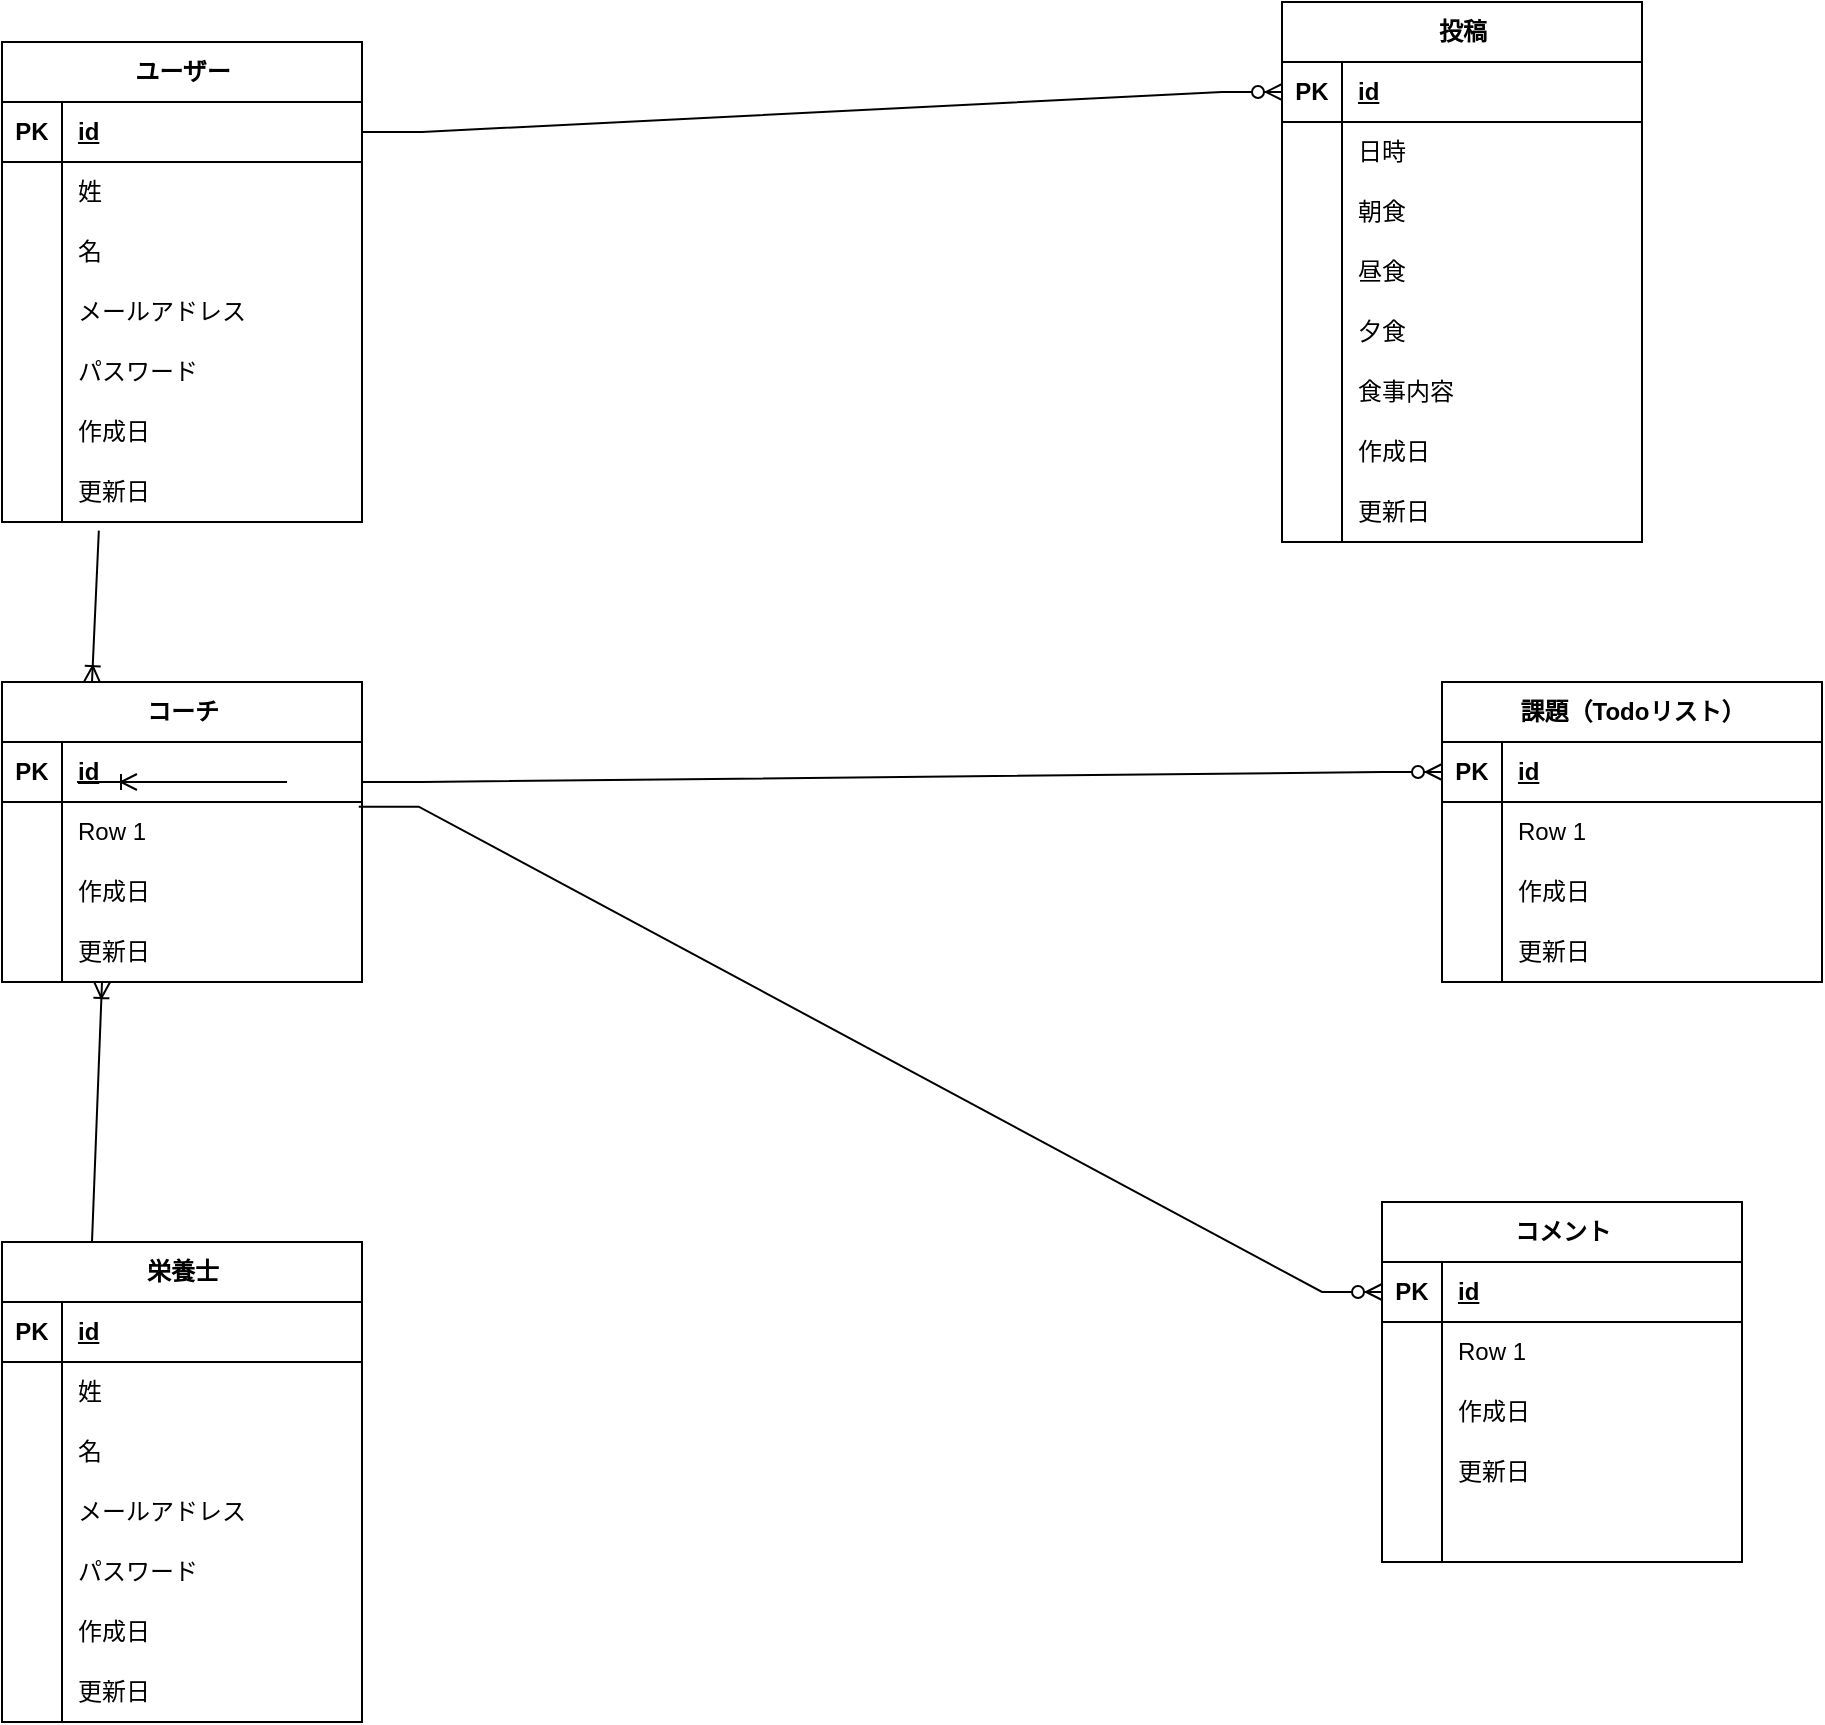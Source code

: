 <mxfile version="22.1.16" type="github" pages="6">
  <diagram name="Page-1" id="03018318-947c-dd8e-b7a3-06fadd420f32">
    <mxGraphModel dx="2605" dy="891" grid="1" gridSize="10" guides="1" tooltips="1" connect="1" arrows="1" fold="1" page="1" pageScale="1" pageWidth="1100" pageHeight="850" background="none" math="0" shadow="0">
      <root>
        <mxCell id="0" />
        <mxCell id="1" parent="0" />
        <mxCell id="7FymyZqYQRA0W6Gg-ok5-44" value="" style="edgeStyle=entityRelationEdgeStyle;fontSize=12;html=1;endArrow=ERzeroToMany;endFill=1;rounded=0;exitX=1;exitY=0.5;exitDx=0;exitDy=0;entryX=0;entryY=0.5;entryDx=0;entryDy=0;" edge="1" parent="1" source="7FymyZqYQRA0W6Gg-ok5-49" target="7FymyZqYQRA0W6Gg-ok5-88">
          <mxGeometry width="100" height="100" relative="1" as="geometry">
            <mxPoint x="452.94" y="80.32" as="sourcePoint" />
            <mxPoint x="580" y="80" as="targetPoint" />
            <Array as="points">
              <mxPoint x="512.94" y="90" />
            </Array>
          </mxGeometry>
        </mxCell>
        <mxCell id="7FymyZqYQRA0W6Gg-ok5-48" value="ユーザー" style="shape=table;startSize=30;container=1;collapsible=1;childLayout=tableLayout;fixedRows=1;rowLines=0;fontStyle=1;align=center;resizeLast=1;html=1;" vertex="1" parent="1">
          <mxGeometry x="-10" y="60" width="180" height="240" as="geometry" />
        </mxCell>
        <mxCell id="7FymyZqYQRA0W6Gg-ok5-49" value="" style="shape=tableRow;horizontal=0;startSize=0;swimlaneHead=0;swimlaneBody=0;fillColor=none;collapsible=0;dropTarget=0;points=[[0,0.5],[1,0.5]];portConstraint=eastwest;top=0;left=0;right=0;bottom=1;" vertex="1" parent="7FymyZqYQRA0W6Gg-ok5-48">
          <mxGeometry y="30" width="180" height="30" as="geometry" />
        </mxCell>
        <mxCell id="7FymyZqYQRA0W6Gg-ok5-50" value="PK" style="shape=partialRectangle;connectable=0;fillColor=none;top=0;left=0;bottom=0;right=0;fontStyle=1;overflow=hidden;whiteSpace=wrap;html=1;" vertex="1" parent="7FymyZqYQRA0W6Gg-ok5-49">
          <mxGeometry width="30" height="30" as="geometry">
            <mxRectangle width="30" height="30" as="alternateBounds" />
          </mxGeometry>
        </mxCell>
        <mxCell id="7FymyZqYQRA0W6Gg-ok5-51" value="id" style="shape=partialRectangle;connectable=0;fillColor=none;top=0;left=0;bottom=0;right=0;align=left;spacingLeft=6;fontStyle=5;overflow=hidden;whiteSpace=wrap;html=1;" vertex="1" parent="7FymyZqYQRA0W6Gg-ok5-49">
          <mxGeometry x="30" width="150" height="30" as="geometry">
            <mxRectangle width="150" height="30" as="alternateBounds" />
          </mxGeometry>
        </mxCell>
        <mxCell id="7FymyZqYQRA0W6Gg-ok5-52" value="" style="shape=tableRow;horizontal=0;startSize=0;swimlaneHead=0;swimlaneBody=0;fillColor=none;collapsible=0;dropTarget=0;points=[[0,0.5],[1,0.5]];portConstraint=eastwest;top=0;left=0;right=0;bottom=0;" vertex="1" parent="7FymyZqYQRA0W6Gg-ok5-48">
          <mxGeometry y="60" width="180" height="30" as="geometry" />
        </mxCell>
        <mxCell id="7FymyZqYQRA0W6Gg-ok5-53" value="" style="shape=partialRectangle;connectable=0;fillColor=none;top=0;left=0;bottom=0;right=0;editable=1;overflow=hidden;whiteSpace=wrap;html=1;" vertex="1" parent="7FymyZqYQRA0W6Gg-ok5-52">
          <mxGeometry width="30" height="30" as="geometry">
            <mxRectangle width="30" height="30" as="alternateBounds" />
          </mxGeometry>
        </mxCell>
        <mxCell id="7FymyZqYQRA0W6Gg-ok5-54" value="姓" style="shape=partialRectangle;connectable=0;fillColor=none;top=0;left=0;bottom=0;right=0;align=left;spacingLeft=6;overflow=hidden;whiteSpace=wrap;html=1;" vertex="1" parent="7FymyZqYQRA0W6Gg-ok5-52">
          <mxGeometry x="30" width="150" height="30" as="geometry">
            <mxRectangle width="150" height="30" as="alternateBounds" />
          </mxGeometry>
        </mxCell>
        <mxCell id="7FymyZqYQRA0W6Gg-ok5-55" value="" style="shape=tableRow;horizontal=0;startSize=0;swimlaneHead=0;swimlaneBody=0;fillColor=none;collapsible=0;dropTarget=0;points=[[0,0.5],[1,0.5]];portConstraint=eastwest;top=0;left=0;right=0;bottom=0;" vertex="1" parent="7FymyZqYQRA0W6Gg-ok5-48">
          <mxGeometry y="90" width="180" height="30" as="geometry" />
        </mxCell>
        <mxCell id="7FymyZqYQRA0W6Gg-ok5-56" value="" style="shape=partialRectangle;connectable=0;fillColor=none;top=0;left=0;bottom=0;right=0;editable=1;overflow=hidden;whiteSpace=wrap;html=1;" vertex="1" parent="7FymyZqYQRA0W6Gg-ok5-55">
          <mxGeometry width="30" height="30" as="geometry">
            <mxRectangle width="30" height="30" as="alternateBounds" />
          </mxGeometry>
        </mxCell>
        <mxCell id="7FymyZqYQRA0W6Gg-ok5-57" value="名" style="shape=partialRectangle;connectable=0;fillColor=none;top=0;left=0;bottom=0;right=0;align=left;spacingLeft=6;overflow=hidden;whiteSpace=wrap;html=1;" vertex="1" parent="7FymyZqYQRA0W6Gg-ok5-55">
          <mxGeometry x="30" width="150" height="30" as="geometry">
            <mxRectangle width="150" height="30" as="alternateBounds" />
          </mxGeometry>
        </mxCell>
        <mxCell id="7FymyZqYQRA0W6Gg-ok5-58" value="" style="shape=tableRow;horizontal=0;startSize=0;swimlaneHead=0;swimlaneBody=0;fillColor=none;collapsible=0;dropTarget=0;points=[[0,0.5],[1,0.5]];portConstraint=eastwest;top=0;left=0;right=0;bottom=0;" vertex="1" parent="7FymyZqYQRA0W6Gg-ok5-48">
          <mxGeometry y="120" width="180" height="30" as="geometry" />
        </mxCell>
        <mxCell id="7FymyZqYQRA0W6Gg-ok5-59" value="" style="shape=partialRectangle;connectable=0;fillColor=none;top=0;left=0;bottom=0;right=0;editable=1;overflow=hidden;whiteSpace=wrap;html=1;" vertex="1" parent="7FymyZqYQRA0W6Gg-ok5-58">
          <mxGeometry width="30" height="30" as="geometry">
            <mxRectangle width="30" height="30" as="alternateBounds" />
          </mxGeometry>
        </mxCell>
        <mxCell id="7FymyZqYQRA0W6Gg-ok5-60" value="メールアドレス" style="shape=partialRectangle;connectable=0;fillColor=none;top=0;left=0;bottom=0;right=0;align=left;spacingLeft=6;overflow=hidden;whiteSpace=wrap;html=1;" vertex="1" parent="7FymyZqYQRA0W6Gg-ok5-58">
          <mxGeometry x="30" width="150" height="30" as="geometry">
            <mxRectangle width="150" height="30" as="alternateBounds" />
          </mxGeometry>
        </mxCell>
        <mxCell id="7FymyZqYQRA0W6Gg-ok5-159" value="" style="shape=tableRow;horizontal=0;startSize=0;swimlaneHead=0;swimlaneBody=0;fillColor=none;collapsible=0;dropTarget=0;points=[[0,0.5],[1,0.5]];portConstraint=eastwest;top=0;left=0;right=0;bottom=0;" vertex="1" parent="7FymyZqYQRA0W6Gg-ok5-48">
          <mxGeometry y="150" width="180" height="30" as="geometry" />
        </mxCell>
        <mxCell id="7FymyZqYQRA0W6Gg-ok5-160" value="" style="shape=partialRectangle;connectable=0;fillColor=none;top=0;left=0;bottom=0;right=0;editable=1;overflow=hidden;whiteSpace=wrap;html=1;" vertex="1" parent="7FymyZqYQRA0W6Gg-ok5-159">
          <mxGeometry width="30" height="30" as="geometry">
            <mxRectangle width="30" height="30" as="alternateBounds" />
          </mxGeometry>
        </mxCell>
        <mxCell id="7FymyZqYQRA0W6Gg-ok5-161" value="パスワード" style="shape=partialRectangle;connectable=0;fillColor=none;top=0;left=0;bottom=0;right=0;align=left;spacingLeft=6;overflow=hidden;whiteSpace=wrap;html=1;" vertex="1" parent="7FymyZqYQRA0W6Gg-ok5-159">
          <mxGeometry x="30" width="150" height="30" as="geometry">
            <mxRectangle width="150" height="30" as="alternateBounds" />
          </mxGeometry>
        </mxCell>
        <mxCell id="7FymyZqYQRA0W6Gg-ok5-162" value="" style="shape=tableRow;horizontal=0;startSize=0;swimlaneHead=0;swimlaneBody=0;fillColor=none;collapsible=0;dropTarget=0;points=[[0,0.5],[1,0.5]];portConstraint=eastwest;top=0;left=0;right=0;bottom=0;" vertex="1" parent="7FymyZqYQRA0W6Gg-ok5-48">
          <mxGeometry y="180" width="180" height="30" as="geometry" />
        </mxCell>
        <mxCell id="7FymyZqYQRA0W6Gg-ok5-163" value="" style="shape=partialRectangle;connectable=0;fillColor=none;top=0;left=0;bottom=0;right=0;editable=1;overflow=hidden;whiteSpace=wrap;html=1;" vertex="1" parent="7FymyZqYQRA0W6Gg-ok5-162">
          <mxGeometry width="30" height="30" as="geometry">
            <mxRectangle width="30" height="30" as="alternateBounds" />
          </mxGeometry>
        </mxCell>
        <mxCell id="7FymyZqYQRA0W6Gg-ok5-164" value="作成日" style="shape=partialRectangle;connectable=0;fillColor=none;top=0;left=0;bottom=0;right=0;align=left;spacingLeft=6;overflow=hidden;whiteSpace=wrap;html=1;" vertex="1" parent="7FymyZqYQRA0W6Gg-ok5-162">
          <mxGeometry x="30" width="150" height="30" as="geometry">
            <mxRectangle width="150" height="30" as="alternateBounds" />
          </mxGeometry>
        </mxCell>
        <mxCell id="7FymyZqYQRA0W6Gg-ok5-166" value="" style="shape=tableRow;horizontal=0;startSize=0;swimlaneHead=0;swimlaneBody=0;fillColor=none;collapsible=0;dropTarget=0;points=[[0,0.5],[1,0.5]];portConstraint=eastwest;top=0;left=0;right=0;bottom=0;" vertex="1" parent="7FymyZqYQRA0W6Gg-ok5-48">
          <mxGeometry y="210" width="180" height="30" as="geometry" />
        </mxCell>
        <mxCell id="7FymyZqYQRA0W6Gg-ok5-167" value="" style="shape=partialRectangle;connectable=0;fillColor=none;top=0;left=0;bottom=0;right=0;editable=1;overflow=hidden;whiteSpace=wrap;html=1;" vertex="1" parent="7FymyZqYQRA0W6Gg-ok5-166">
          <mxGeometry width="30" height="30" as="geometry">
            <mxRectangle width="30" height="30" as="alternateBounds" />
          </mxGeometry>
        </mxCell>
        <mxCell id="7FymyZqYQRA0W6Gg-ok5-168" value="更新日" style="shape=partialRectangle;connectable=0;fillColor=none;top=0;left=0;bottom=0;right=0;align=left;spacingLeft=6;overflow=hidden;whiteSpace=wrap;html=1;" vertex="1" parent="7FymyZqYQRA0W6Gg-ok5-166">
          <mxGeometry x="30" width="150" height="30" as="geometry">
            <mxRectangle width="150" height="30" as="alternateBounds" />
          </mxGeometry>
        </mxCell>
        <mxCell id="7FymyZqYQRA0W6Gg-ok5-61" value="コーチ" style="shape=table;startSize=30;container=1;collapsible=1;childLayout=tableLayout;fixedRows=1;rowLines=0;fontStyle=1;align=center;resizeLast=1;html=1;" vertex="1" parent="1">
          <mxGeometry x="-10" y="380" width="180" height="150" as="geometry" />
        </mxCell>
        <mxCell id="7FymyZqYQRA0W6Gg-ok5-62" value="" style="shape=tableRow;horizontal=0;startSize=0;swimlaneHead=0;swimlaneBody=0;fillColor=none;collapsible=0;dropTarget=0;points=[[0,0.5],[1,0.5]];portConstraint=eastwest;top=0;left=0;right=0;bottom=1;" vertex="1" parent="7FymyZqYQRA0W6Gg-ok5-61">
          <mxGeometry y="30" width="180" height="30" as="geometry" />
        </mxCell>
        <mxCell id="7FymyZqYQRA0W6Gg-ok5-63" value="PK" style="shape=partialRectangle;connectable=0;fillColor=none;top=0;left=0;bottom=0;right=0;fontStyle=1;overflow=hidden;whiteSpace=wrap;html=1;" vertex="1" parent="7FymyZqYQRA0W6Gg-ok5-62">
          <mxGeometry width="30" height="30" as="geometry">
            <mxRectangle width="30" height="30" as="alternateBounds" />
          </mxGeometry>
        </mxCell>
        <mxCell id="7FymyZqYQRA0W6Gg-ok5-64" value="id" style="shape=partialRectangle;connectable=0;fillColor=none;top=0;left=0;bottom=0;right=0;align=left;spacingLeft=6;fontStyle=5;overflow=hidden;whiteSpace=wrap;html=1;" vertex="1" parent="7FymyZqYQRA0W6Gg-ok5-62">
          <mxGeometry x="30" width="150" height="30" as="geometry">
            <mxRectangle width="150" height="30" as="alternateBounds" />
          </mxGeometry>
        </mxCell>
        <mxCell id="7FymyZqYQRA0W6Gg-ok5-65" value="" style="shape=tableRow;horizontal=0;startSize=0;swimlaneHead=0;swimlaneBody=0;fillColor=none;collapsible=0;dropTarget=0;points=[[0,0.5],[1,0.5]];portConstraint=eastwest;top=0;left=0;right=0;bottom=0;" vertex="1" parent="7FymyZqYQRA0W6Gg-ok5-61">
          <mxGeometry y="60" width="180" height="30" as="geometry" />
        </mxCell>
        <mxCell id="7FymyZqYQRA0W6Gg-ok5-66" value="" style="shape=partialRectangle;connectable=0;fillColor=none;top=0;left=0;bottom=0;right=0;editable=1;overflow=hidden;whiteSpace=wrap;html=1;" vertex="1" parent="7FymyZqYQRA0W6Gg-ok5-65">
          <mxGeometry width="30" height="30" as="geometry">
            <mxRectangle width="30" height="30" as="alternateBounds" />
          </mxGeometry>
        </mxCell>
        <mxCell id="7FymyZqYQRA0W6Gg-ok5-67" value="Row 1" style="shape=partialRectangle;connectable=0;fillColor=none;top=0;left=0;bottom=0;right=0;align=left;spacingLeft=6;overflow=hidden;whiteSpace=wrap;html=1;" vertex="1" parent="7FymyZqYQRA0W6Gg-ok5-65">
          <mxGeometry x="30" width="150" height="30" as="geometry">
            <mxRectangle width="150" height="30" as="alternateBounds" />
          </mxGeometry>
        </mxCell>
        <mxCell id="7FymyZqYQRA0W6Gg-ok5-68" value="" style="shape=tableRow;horizontal=0;startSize=0;swimlaneHead=0;swimlaneBody=0;fillColor=none;collapsible=0;dropTarget=0;points=[[0,0.5],[1,0.5]];portConstraint=eastwest;top=0;left=0;right=0;bottom=0;" vertex="1" parent="7FymyZqYQRA0W6Gg-ok5-61">
          <mxGeometry y="90" width="180" height="30" as="geometry" />
        </mxCell>
        <mxCell id="7FymyZqYQRA0W6Gg-ok5-69" value="" style="shape=partialRectangle;connectable=0;fillColor=none;top=0;left=0;bottom=0;right=0;editable=1;overflow=hidden;whiteSpace=wrap;html=1;" vertex="1" parent="7FymyZqYQRA0W6Gg-ok5-68">
          <mxGeometry width="30" height="30" as="geometry">
            <mxRectangle width="30" height="30" as="alternateBounds" />
          </mxGeometry>
        </mxCell>
        <mxCell id="7FymyZqYQRA0W6Gg-ok5-70" value="作成日" style="shape=partialRectangle;connectable=0;fillColor=none;top=0;left=0;bottom=0;right=0;align=left;spacingLeft=6;overflow=hidden;whiteSpace=wrap;html=1;" vertex="1" parent="7FymyZqYQRA0W6Gg-ok5-68">
          <mxGeometry x="30" width="150" height="30" as="geometry">
            <mxRectangle width="150" height="30" as="alternateBounds" />
          </mxGeometry>
        </mxCell>
        <mxCell id="7FymyZqYQRA0W6Gg-ok5-71" value="" style="shape=tableRow;horizontal=0;startSize=0;swimlaneHead=0;swimlaneBody=0;fillColor=none;collapsible=0;dropTarget=0;points=[[0,0.5],[1,0.5]];portConstraint=eastwest;top=0;left=0;right=0;bottom=0;" vertex="1" parent="7FymyZqYQRA0W6Gg-ok5-61">
          <mxGeometry y="120" width="180" height="30" as="geometry" />
        </mxCell>
        <mxCell id="7FymyZqYQRA0W6Gg-ok5-72" value="" style="shape=partialRectangle;connectable=0;fillColor=none;top=0;left=0;bottom=0;right=0;editable=1;overflow=hidden;whiteSpace=wrap;html=1;" vertex="1" parent="7FymyZqYQRA0W6Gg-ok5-71">
          <mxGeometry width="30" height="30" as="geometry">
            <mxRectangle width="30" height="30" as="alternateBounds" />
          </mxGeometry>
        </mxCell>
        <mxCell id="7FymyZqYQRA0W6Gg-ok5-73" value="更新日" style="shape=partialRectangle;connectable=0;fillColor=none;top=0;left=0;bottom=0;right=0;align=left;spacingLeft=6;overflow=hidden;whiteSpace=wrap;html=1;" vertex="1" parent="7FymyZqYQRA0W6Gg-ok5-71">
          <mxGeometry x="30" width="150" height="30" as="geometry">
            <mxRectangle width="150" height="30" as="alternateBounds" />
          </mxGeometry>
        </mxCell>
        <mxCell id="7FymyZqYQRA0W6Gg-ok5-87" value="投稿" style="shape=table;startSize=30;container=1;collapsible=1;childLayout=tableLayout;fixedRows=1;rowLines=0;fontStyle=1;align=center;resizeLast=1;html=1;" vertex="1" parent="1">
          <mxGeometry x="630" y="40" width="180" height="270" as="geometry" />
        </mxCell>
        <mxCell id="7FymyZqYQRA0W6Gg-ok5-88" value="" style="shape=tableRow;horizontal=0;startSize=0;swimlaneHead=0;swimlaneBody=0;fillColor=none;collapsible=0;dropTarget=0;points=[[0,0.5],[1,0.5]];portConstraint=eastwest;top=0;left=0;right=0;bottom=1;" vertex="1" parent="7FymyZqYQRA0W6Gg-ok5-87">
          <mxGeometry y="30" width="180" height="30" as="geometry" />
        </mxCell>
        <mxCell id="7FymyZqYQRA0W6Gg-ok5-89" value="PK" style="shape=partialRectangle;connectable=0;fillColor=none;top=0;left=0;bottom=0;right=0;fontStyle=1;overflow=hidden;whiteSpace=wrap;html=1;" vertex="1" parent="7FymyZqYQRA0W6Gg-ok5-88">
          <mxGeometry width="30" height="30" as="geometry">
            <mxRectangle width="30" height="30" as="alternateBounds" />
          </mxGeometry>
        </mxCell>
        <mxCell id="7FymyZqYQRA0W6Gg-ok5-90" value="id" style="shape=partialRectangle;connectable=0;fillColor=none;top=0;left=0;bottom=0;right=0;align=left;spacingLeft=6;fontStyle=5;overflow=hidden;whiteSpace=wrap;html=1;" vertex="1" parent="7FymyZqYQRA0W6Gg-ok5-88">
          <mxGeometry x="30" width="150" height="30" as="geometry">
            <mxRectangle width="150" height="30" as="alternateBounds" />
          </mxGeometry>
        </mxCell>
        <mxCell id="7FymyZqYQRA0W6Gg-ok5-91" value="" style="shape=tableRow;horizontal=0;startSize=0;swimlaneHead=0;swimlaneBody=0;fillColor=none;collapsible=0;dropTarget=0;points=[[0,0.5],[1,0.5]];portConstraint=eastwest;top=0;left=0;right=0;bottom=0;" vertex="1" parent="7FymyZqYQRA0W6Gg-ok5-87">
          <mxGeometry y="60" width="180" height="30" as="geometry" />
        </mxCell>
        <mxCell id="7FymyZqYQRA0W6Gg-ok5-92" value="" style="shape=partialRectangle;connectable=0;fillColor=none;top=0;left=0;bottom=0;right=0;editable=1;overflow=hidden;whiteSpace=wrap;html=1;" vertex="1" parent="7FymyZqYQRA0W6Gg-ok5-91">
          <mxGeometry width="30" height="30" as="geometry">
            <mxRectangle width="30" height="30" as="alternateBounds" />
          </mxGeometry>
        </mxCell>
        <mxCell id="7FymyZqYQRA0W6Gg-ok5-93" value="日時" style="shape=partialRectangle;connectable=0;fillColor=none;top=0;left=0;bottom=0;right=0;align=left;spacingLeft=6;overflow=hidden;whiteSpace=wrap;html=1;" vertex="1" parent="7FymyZqYQRA0W6Gg-ok5-91">
          <mxGeometry x="30" width="150" height="30" as="geometry">
            <mxRectangle width="150" height="30" as="alternateBounds" />
          </mxGeometry>
        </mxCell>
        <mxCell id="7FymyZqYQRA0W6Gg-ok5-94" value="" style="shape=tableRow;horizontal=0;startSize=0;swimlaneHead=0;swimlaneBody=0;fillColor=none;collapsible=0;dropTarget=0;points=[[0,0.5],[1,0.5]];portConstraint=eastwest;top=0;left=0;right=0;bottom=0;" vertex="1" parent="7FymyZqYQRA0W6Gg-ok5-87">
          <mxGeometry y="90" width="180" height="30" as="geometry" />
        </mxCell>
        <mxCell id="7FymyZqYQRA0W6Gg-ok5-95" value="" style="shape=partialRectangle;connectable=0;fillColor=none;top=0;left=0;bottom=0;right=0;editable=1;overflow=hidden;whiteSpace=wrap;html=1;" vertex="1" parent="7FymyZqYQRA0W6Gg-ok5-94">
          <mxGeometry width="30" height="30" as="geometry">
            <mxRectangle width="30" height="30" as="alternateBounds" />
          </mxGeometry>
        </mxCell>
        <mxCell id="7FymyZqYQRA0W6Gg-ok5-96" value="朝食" style="shape=partialRectangle;connectable=0;fillColor=none;top=0;left=0;bottom=0;right=0;align=left;spacingLeft=6;overflow=hidden;whiteSpace=wrap;html=1;" vertex="1" parent="7FymyZqYQRA0W6Gg-ok5-94">
          <mxGeometry x="30" width="150" height="30" as="geometry">
            <mxRectangle width="150" height="30" as="alternateBounds" />
          </mxGeometry>
        </mxCell>
        <mxCell id="7FymyZqYQRA0W6Gg-ok5-97" value="" style="shape=tableRow;horizontal=0;startSize=0;swimlaneHead=0;swimlaneBody=0;fillColor=none;collapsible=0;dropTarget=0;points=[[0,0.5],[1,0.5]];portConstraint=eastwest;top=0;left=0;right=0;bottom=0;" vertex="1" parent="7FymyZqYQRA0W6Gg-ok5-87">
          <mxGeometry y="120" width="180" height="30" as="geometry" />
        </mxCell>
        <mxCell id="7FymyZqYQRA0W6Gg-ok5-98" value="" style="shape=partialRectangle;connectable=0;fillColor=none;top=0;left=0;bottom=0;right=0;editable=1;overflow=hidden;whiteSpace=wrap;html=1;" vertex="1" parent="7FymyZqYQRA0W6Gg-ok5-97">
          <mxGeometry width="30" height="30" as="geometry">
            <mxRectangle width="30" height="30" as="alternateBounds" />
          </mxGeometry>
        </mxCell>
        <mxCell id="7FymyZqYQRA0W6Gg-ok5-99" value="昼食" style="shape=partialRectangle;connectable=0;fillColor=none;top=0;left=0;bottom=0;right=0;align=left;spacingLeft=6;overflow=hidden;whiteSpace=wrap;html=1;" vertex="1" parent="7FymyZqYQRA0W6Gg-ok5-97">
          <mxGeometry x="30" width="150" height="30" as="geometry">
            <mxRectangle width="150" height="30" as="alternateBounds" />
          </mxGeometry>
        </mxCell>
        <mxCell id="7FymyZqYQRA0W6Gg-ok5-131" value="" style="shape=tableRow;horizontal=0;startSize=0;swimlaneHead=0;swimlaneBody=0;fillColor=none;collapsible=0;dropTarget=0;points=[[0,0.5],[1,0.5]];portConstraint=eastwest;top=0;left=0;right=0;bottom=0;" vertex="1" parent="7FymyZqYQRA0W6Gg-ok5-87">
          <mxGeometry y="150" width="180" height="30" as="geometry" />
        </mxCell>
        <mxCell id="7FymyZqYQRA0W6Gg-ok5-132" value="" style="shape=partialRectangle;connectable=0;fillColor=none;top=0;left=0;bottom=0;right=0;editable=1;overflow=hidden;whiteSpace=wrap;html=1;" vertex="1" parent="7FymyZqYQRA0W6Gg-ok5-131">
          <mxGeometry width="30" height="30" as="geometry">
            <mxRectangle width="30" height="30" as="alternateBounds" />
          </mxGeometry>
        </mxCell>
        <mxCell id="7FymyZqYQRA0W6Gg-ok5-133" value="夕食" style="shape=partialRectangle;connectable=0;fillColor=none;top=0;left=0;bottom=0;right=0;align=left;spacingLeft=6;overflow=hidden;whiteSpace=wrap;html=1;" vertex="1" parent="7FymyZqYQRA0W6Gg-ok5-131">
          <mxGeometry x="30" width="150" height="30" as="geometry">
            <mxRectangle width="150" height="30" as="alternateBounds" />
          </mxGeometry>
        </mxCell>
        <mxCell id="7FymyZqYQRA0W6Gg-ok5-150" value="" style="shape=tableRow;horizontal=0;startSize=0;swimlaneHead=0;swimlaneBody=0;fillColor=none;collapsible=0;dropTarget=0;points=[[0,0.5],[1,0.5]];portConstraint=eastwest;top=0;left=0;right=0;bottom=0;" vertex="1" parent="7FymyZqYQRA0W6Gg-ok5-87">
          <mxGeometry y="180" width="180" height="30" as="geometry" />
        </mxCell>
        <mxCell id="7FymyZqYQRA0W6Gg-ok5-151" value="" style="shape=partialRectangle;connectable=0;fillColor=none;top=0;left=0;bottom=0;right=0;editable=1;overflow=hidden;whiteSpace=wrap;html=1;" vertex="1" parent="7FymyZqYQRA0W6Gg-ok5-150">
          <mxGeometry width="30" height="30" as="geometry">
            <mxRectangle width="30" height="30" as="alternateBounds" />
          </mxGeometry>
        </mxCell>
        <mxCell id="7FymyZqYQRA0W6Gg-ok5-152" value="食事内容" style="shape=partialRectangle;connectable=0;fillColor=none;top=0;left=0;bottom=0;right=0;align=left;spacingLeft=6;overflow=hidden;whiteSpace=wrap;html=1;" vertex="1" parent="7FymyZqYQRA0W6Gg-ok5-150">
          <mxGeometry x="30" width="150" height="30" as="geometry">
            <mxRectangle width="150" height="30" as="alternateBounds" />
          </mxGeometry>
        </mxCell>
        <mxCell id="7FymyZqYQRA0W6Gg-ok5-153" value="" style="shape=tableRow;horizontal=0;startSize=0;swimlaneHead=0;swimlaneBody=0;fillColor=none;collapsible=0;dropTarget=0;points=[[0,0.5],[1,0.5]];portConstraint=eastwest;top=0;left=0;right=0;bottom=0;" vertex="1" parent="7FymyZqYQRA0W6Gg-ok5-87">
          <mxGeometry y="210" width="180" height="30" as="geometry" />
        </mxCell>
        <mxCell id="7FymyZqYQRA0W6Gg-ok5-154" value="" style="shape=partialRectangle;connectable=0;fillColor=none;top=0;left=0;bottom=0;right=0;editable=1;overflow=hidden;whiteSpace=wrap;html=1;" vertex="1" parent="7FymyZqYQRA0W6Gg-ok5-153">
          <mxGeometry width="30" height="30" as="geometry">
            <mxRectangle width="30" height="30" as="alternateBounds" />
          </mxGeometry>
        </mxCell>
        <mxCell id="7FymyZqYQRA0W6Gg-ok5-155" value="作成日" style="shape=partialRectangle;connectable=0;fillColor=none;top=0;left=0;bottom=0;right=0;align=left;spacingLeft=6;overflow=hidden;whiteSpace=wrap;html=1;" vertex="1" parent="7FymyZqYQRA0W6Gg-ok5-153">
          <mxGeometry x="30" width="150" height="30" as="geometry">
            <mxRectangle width="150" height="30" as="alternateBounds" />
          </mxGeometry>
        </mxCell>
        <mxCell id="7FymyZqYQRA0W6Gg-ok5-156" value="" style="shape=tableRow;horizontal=0;startSize=0;swimlaneHead=0;swimlaneBody=0;fillColor=none;collapsible=0;dropTarget=0;points=[[0,0.5],[1,0.5]];portConstraint=eastwest;top=0;left=0;right=0;bottom=0;" vertex="1" parent="7FymyZqYQRA0W6Gg-ok5-87">
          <mxGeometry y="240" width="180" height="30" as="geometry" />
        </mxCell>
        <mxCell id="7FymyZqYQRA0W6Gg-ok5-157" value="" style="shape=partialRectangle;connectable=0;fillColor=none;top=0;left=0;bottom=0;right=0;editable=1;overflow=hidden;whiteSpace=wrap;html=1;" vertex="1" parent="7FymyZqYQRA0W6Gg-ok5-156">
          <mxGeometry width="30" height="30" as="geometry">
            <mxRectangle width="30" height="30" as="alternateBounds" />
          </mxGeometry>
        </mxCell>
        <mxCell id="7FymyZqYQRA0W6Gg-ok5-158" value="更新日" style="shape=partialRectangle;connectable=0;fillColor=none;top=0;left=0;bottom=0;right=0;align=left;spacingLeft=6;overflow=hidden;whiteSpace=wrap;html=1;" vertex="1" parent="7FymyZqYQRA0W6Gg-ok5-156">
          <mxGeometry x="30" width="150" height="30" as="geometry">
            <mxRectangle width="150" height="30" as="alternateBounds" />
          </mxGeometry>
        </mxCell>
        <mxCell id="7FymyZqYQRA0W6Gg-ok5-100" value="課題（Todoリスト）" style="shape=table;startSize=30;container=1;collapsible=1;childLayout=tableLayout;fixedRows=1;rowLines=0;fontStyle=1;align=center;resizeLast=1;html=1;" vertex="1" parent="1">
          <mxGeometry x="710" y="380" width="190" height="150" as="geometry" />
        </mxCell>
        <mxCell id="7FymyZqYQRA0W6Gg-ok5-101" value="" style="shape=tableRow;horizontal=0;startSize=0;swimlaneHead=0;swimlaneBody=0;fillColor=none;collapsible=0;dropTarget=0;points=[[0,0.5],[1,0.5]];portConstraint=eastwest;top=0;left=0;right=0;bottom=1;" vertex="1" parent="7FymyZqYQRA0W6Gg-ok5-100">
          <mxGeometry y="30" width="190" height="30" as="geometry" />
        </mxCell>
        <mxCell id="7FymyZqYQRA0W6Gg-ok5-102" value="PK" style="shape=partialRectangle;connectable=0;fillColor=none;top=0;left=0;bottom=0;right=0;fontStyle=1;overflow=hidden;whiteSpace=wrap;html=1;" vertex="1" parent="7FymyZqYQRA0W6Gg-ok5-101">
          <mxGeometry width="30" height="30" as="geometry">
            <mxRectangle width="30" height="30" as="alternateBounds" />
          </mxGeometry>
        </mxCell>
        <mxCell id="7FymyZqYQRA0W6Gg-ok5-103" value="id" style="shape=partialRectangle;connectable=0;fillColor=none;top=0;left=0;bottom=0;right=0;align=left;spacingLeft=6;fontStyle=5;overflow=hidden;whiteSpace=wrap;html=1;" vertex="1" parent="7FymyZqYQRA0W6Gg-ok5-101">
          <mxGeometry x="30" width="160" height="30" as="geometry">
            <mxRectangle width="160" height="30" as="alternateBounds" />
          </mxGeometry>
        </mxCell>
        <mxCell id="7FymyZqYQRA0W6Gg-ok5-104" value="" style="shape=tableRow;horizontal=0;startSize=0;swimlaneHead=0;swimlaneBody=0;fillColor=none;collapsible=0;dropTarget=0;points=[[0,0.5],[1,0.5]];portConstraint=eastwest;top=0;left=0;right=0;bottom=0;" vertex="1" parent="7FymyZqYQRA0W6Gg-ok5-100">
          <mxGeometry y="60" width="190" height="30" as="geometry" />
        </mxCell>
        <mxCell id="7FymyZqYQRA0W6Gg-ok5-105" value="" style="shape=partialRectangle;connectable=0;fillColor=none;top=0;left=0;bottom=0;right=0;editable=1;overflow=hidden;whiteSpace=wrap;html=1;" vertex="1" parent="7FymyZqYQRA0W6Gg-ok5-104">
          <mxGeometry width="30" height="30" as="geometry">
            <mxRectangle width="30" height="30" as="alternateBounds" />
          </mxGeometry>
        </mxCell>
        <mxCell id="7FymyZqYQRA0W6Gg-ok5-106" value="Row 1" style="shape=partialRectangle;connectable=0;fillColor=none;top=0;left=0;bottom=0;right=0;align=left;spacingLeft=6;overflow=hidden;whiteSpace=wrap;html=1;" vertex="1" parent="7FymyZqYQRA0W6Gg-ok5-104">
          <mxGeometry x="30" width="160" height="30" as="geometry">
            <mxRectangle width="160" height="30" as="alternateBounds" />
          </mxGeometry>
        </mxCell>
        <mxCell id="7FymyZqYQRA0W6Gg-ok5-107" value="" style="shape=tableRow;horizontal=0;startSize=0;swimlaneHead=0;swimlaneBody=0;fillColor=none;collapsible=0;dropTarget=0;points=[[0,0.5],[1,0.5]];portConstraint=eastwest;top=0;left=0;right=0;bottom=0;" vertex="1" parent="7FymyZqYQRA0W6Gg-ok5-100">
          <mxGeometry y="90" width="190" height="30" as="geometry" />
        </mxCell>
        <mxCell id="7FymyZqYQRA0W6Gg-ok5-108" value="" style="shape=partialRectangle;connectable=0;fillColor=none;top=0;left=0;bottom=0;right=0;editable=1;overflow=hidden;whiteSpace=wrap;html=1;" vertex="1" parent="7FymyZqYQRA0W6Gg-ok5-107">
          <mxGeometry width="30" height="30" as="geometry">
            <mxRectangle width="30" height="30" as="alternateBounds" />
          </mxGeometry>
        </mxCell>
        <mxCell id="7FymyZqYQRA0W6Gg-ok5-109" value="作成日" style="shape=partialRectangle;connectable=0;fillColor=none;top=0;left=0;bottom=0;right=0;align=left;spacingLeft=6;overflow=hidden;whiteSpace=wrap;html=1;" vertex="1" parent="7FymyZqYQRA0W6Gg-ok5-107">
          <mxGeometry x="30" width="160" height="30" as="geometry">
            <mxRectangle width="160" height="30" as="alternateBounds" />
          </mxGeometry>
        </mxCell>
        <mxCell id="7FymyZqYQRA0W6Gg-ok5-110" value="" style="shape=tableRow;horizontal=0;startSize=0;swimlaneHead=0;swimlaneBody=0;fillColor=none;collapsible=0;dropTarget=0;points=[[0,0.5],[1,0.5]];portConstraint=eastwest;top=0;left=0;right=0;bottom=0;" vertex="1" parent="7FymyZqYQRA0W6Gg-ok5-100">
          <mxGeometry y="120" width="190" height="30" as="geometry" />
        </mxCell>
        <mxCell id="7FymyZqYQRA0W6Gg-ok5-111" value="" style="shape=partialRectangle;connectable=0;fillColor=none;top=0;left=0;bottom=0;right=0;editable=1;overflow=hidden;whiteSpace=wrap;html=1;" vertex="1" parent="7FymyZqYQRA0W6Gg-ok5-110">
          <mxGeometry width="30" height="30" as="geometry">
            <mxRectangle width="30" height="30" as="alternateBounds" />
          </mxGeometry>
        </mxCell>
        <mxCell id="7FymyZqYQRA0W6Gg-ok5-112" value="更新日" style="shape=partialRectangle;connectable=0;fillColor=none;top=0;left=0;bottom=0;right=0;align=left;spacingLeft=6;overflow=hidden;whiteSpace=wrap;html=1;" vertex="1" parent="7FymyZqYQRA0W6Gg-ok5-110">
          <mxGeometry x="30" width="160" height="30" as="geometry">
            <mxRectangle width="160" height="30" as="alternateBounds" />
          </mxGeometry>
        </mxCell>
        <mxCell id="7FymyZqYQRA0W6Gg-ok5-113" value="コメント" style="shape=table;startSize=30;container=1;collapsible=1;childLayout=tableLayout;fixedRows=1;rowLines=0;fontStyle=1;align=center;resizeLast=1;html=1;" vertex="1" parent="1">
          <mxGeometry x="680" y="640" width="180" height="180" as="geometry" />
        </mxCell>
        <mxCell id="7FymyZqYQRA0W6Gg-ok5-114" value="" style="shape=tableRow;horizontal=0;startSize=0;swimlaneHead=0;swimlaneBody=0;fillColor=none;collapsible=0;dropTarget=0;points=[[0,0.5],[1,0.5]];portConstraint=eastwest;top=0;left=0;right=0;bottom=1;" vertex="1" parent="7FymyZqYQRA0W6Gg-ok5-113">
          <mxGeometry y="30" width="180" height="30" as="geometry" />
        </mxCell>
        <mxCell id="7FymyZqYQRA0W6Gg-ok5-115" value="PK" style="shape=partialRectangle;connectable=0;fillColor=none;top=0;left=0;bottom=0;right=0;fontStyle=1;overflow=hidden;whiteSpace=wrap;html=1;" vertex="1" parent="7FymyZqYQRA0W6Gg-ok5-114">
          <mxGeometry width="30" height="30" as="geometry">
            <mxRectangle width="30" height="30" as="alternateBounds" />
          </mxGeometry>
        </mxCell>
        <mxCell id="7FymyZqYQRA0W6Gg-ok5-116" value="id" style="shape=partialRectangle;connectable=0;fillColor=none;top=0;left=0;bottom=0;right=0;align=left;spacingLeft=6;fontStyle=5;overflow=hidden;whiteSpace=wrap;html=1;" vertex="1" parent="7FymyZqYQRA0W6Gg-ok5-114">
          <mxGeometry x="30" width="150" height="30" as="geometry">
            <mxRectangle width="150" height="30" as="alternateBounds" />
          </mxGeometry>
        </mxCell>
        <mxCell id="7FymyZqYQRA0W6Gg-ok5-117" value="" style="shape=tableRow;horizontal=0;startSize=0;swimlaneHead=0;swimlaneBody=0;fillColor=none;collapsible=0;dropTarget=0;points=[[0,0.5],[1,0.5]];portConstraint=eastwest;top=0;left=0;right=0;bottom=0;" vertex="1" parent="7FymyZqYQRA0W6Gg-ok5-113">
          <mxGeometry y="60" width="180" height="30" as="geometry" />
        </mxCell>
        <mxCell id="7FymyZqYQRA0W6Gg-ok5-118" value="" style="shape=partialRectangle;connectable=0;fillColor=none;top=0;left=0;bottom=0;right=0;editable=1;overflow=hidden;whiteSpace=wrap;html=1;" vertex="1" parent="7FymyZqYQRA0W6Gg-ok5-117">
          <mxGeometry width="30" height="30" as="geometry">
            <mxRectangle width="30" height="30" as="alternateBounds" />
          </mxGeometry>
        </mxCell>
        <mxCell id="7FymyZqYQRA0W6Gg-ok5-119" value="Row 1" style="shape=partialRectangle;connectable=0;fillColor=none;top=0;left=0;bottom=0;right=0;align=left;spacingLeft=6;overflow=hidden;whiteSpace=wrap;html=1;" vertex="1" parent="7FymyZqYQRA0W6Gg-ok5-117">
          <mxGeometry x="30" width="150" height="30" as="geometry">
            <mxRectangle width="150" height="30" as="alternateBounds" />
          </mxGeometry>
        </mxCell>
        <mxCell id="7FymyZqYQRA0W6Gg-ok5-120" value="" style="shape=tableRow;horizontal=0;startSize=0;swimlaneHead=0;swimlaneBody=0;fillColor=none;collapsible=0;dropTarget=0;points=[[0,0.5],[1,0.5]];portConstraint=eastwest;top=0;left=0;right=0;bottom=0;" vertex="1" parent="7FymyZqYQRA0W6Gg-ok5-113">
          <mxGeometry y="90" width="180" height="30" as="geometry" />
        </mxCell>
        <mxCell id="7FymyZqYQRA0W6Gg-ok5-121" value="" style="shape=partialRectangle;connectable=0;fillColor=none;top=0;left=0;bottom=0;right=0;editable=1;overflow=hidden;whiteSpace=wrap;html=1;" vertex="1" parent="7FymyZqYQRA0W6Gg-ok5-120">
          <mxGeometry width="30" height="30" as="geometry">
            <mxRectangle width="30" height="30" as="alternateBounds" />
          </mxGeometry>
        </mxCell>
        <mxCell id="7FymyZqYQRA0W6Gg-ok5-122" value="作成日" style="shape=partialRectangle;connectable=0;fillColor=none;top=0;left=0;bottom=0;right=0;align=left;spacingLeft=6;overflow=hidden;whiteSpace=wrap;html=1;" vertex="1" parent="7FymyZqYQRA0W6Gg-ok5-120">
          <mxGeometry x="30" width="150" height="30" as="geometry">
            <mxRectangle width="150" height="30" as="alternateBounds" />
          </mxGeometry>
        </mxCell>
        <mxCell id="7FymyZqYQRA0W6Gg-ok5-123" value="" style="shape=tableRow;horizontal=0;startSize=0;swimlaneHead=0;swimlaneBody=0;fillColor=none;collapsible=0;dropTarget=0;points=[[0,0.5],[1,0.5]];portConstraint=eastwest;top=0;left=0;right=0;bottom=0;" vertex="1" parent="7FymyZqYQRA0W6Gg-ok5-113">
          <mxGeometry y="120" width="180" height="30" as="geometry" />
        </mxCell>
        <mxCell id="7FymyZqYQRA0W6Gg-ok5-124" value="" style="shape=partialRectangle;connectable=0;fillColor=none;top=0;left=0;bottom=0;right=0;editable=1;overflow=hidden;whiteSpace=wrap;html=1;" vertex="1" parent="7FymyZqYQRA0W6Gg-ok5-123">
          <mxGeometry width="30" height="30" as="geometry">
            <mxRectangle width="30" height="30" as="alternateBounds" />
          </mxGeometry>
        </mxCell>
        <mxCell id="7FymyZqYQRA0W6Gg-ok5-125" value="更新日" style="shape=partialRectangle;connectable=0;fillColor=none;top=0;left=0;bottom=0;right=0;align=left;spacingLeft=6;overflow=hidden;whiteSpace=wrap;html=1;" vertex="1" parent="7FymyZqYQRA0W6Gg-ok5-123">
          <mxGeometry x="30" width="150" height="30" as="geometry">
            <mxRectangle width="150" height="30" as="alternateBounds" />
          </mxGeometry>
        </mxCell>
        <mxCell id="7FymyZqYQRA0W6Gg-ok5-201" value="" style="shape=tableRow;horizontal=0;startSize=0;swimlaneHead=0;swimlaneBody=0;fillColor=none;collapsible=0;dropTarget=0;points=[[0,0.5],[1,0.5]];portConstraint=eastwest;top=0;left=0;right=0;bottom=1;" vertex="1" parent="7FymyZqYQRA0W6Gg-ok5-113">
          <mxGeometry y="150" width="180" height="30" as="geometry" />
        </mxCell>
        <mxCell id="7FymyZqYQRA0W6Gg-ok5-202" value="" style="shape=partialRectangle;connectable=0;fillColor=none;top=0;left=0;bottom=0;right=0;fontStyle=1;overflow=hidden;whiteSpace=wrap;html=1;" vertex="1" parent="7FymyZqYQRA0W6Gg-ok5-201">
          <mxGeometry width="30" height="30" as="geometry">
            <mxRectangle width="30" height="30" as="alternateBounds" />
          </mxGeometry>
        </mxCell>
        <mxCell id="7FymyZqYQRA0W6Gg-ok5-203" value="" style="shape=partialRectangle;connectable=0;fillColor=none;top=0;left=0;bottom=0;right=0;align=left;spacingLeft=6;fontStyle=5;overflow=hidden;whiteSpace=wrap;html=1;" vertex="1" parent="7FymyZqYQRA0W6Gg-ok5-201">
          <mxGeometry x="30" width="150" height="30" as="geometry">
            <mxRectangle width="150" height="30" as="alternateBounds" />
          </mxGeometry>
        </mxCell>
        <mxCell id="7FymyZqYQRA0W6Gg-ok5-170" value="栄養士" style="shape=table;startSize=30;container=1;collapsible=1;childLayout=tableLayout;fixedRows=1;rowLines=0;fontStyle=1;align=center;resizeLast=1;html=1;" vertex="1" parent="1">
          <mxGeometry x="-10" y="660" width="180" height="240" as="geometry" />
        </mxCell>
        <mxCell id="7FymyZqYQRA0W6Gg-ok5-171" value="" style="shape=tableRow;horizontal=0;startSize=0;swimlaneHead=0;swimlaneBody=0;fillColor=none;collapsible=0;dropTarget=0;points=[[0,0.5],[1,0.5]];portConstraint=eastwest;top=0;left=0;right=0;bottom=1;" vertex="1" parent="7FymyZqYQRA0W6Gg-ok5-170">
          <mxGeometry y="30" width="180" height="30" as="geometry" />
        </mxCell>
        <mxCell id="7FymyZqYQRA0W6Gg-ok5-172" value="PK" style="shape=partialRectangle;connectable=0;fillColor=none;top=0;left=0;bottom=0;right=0;fontStyle=1;overflow=hidden;whiteSpace=wrap;html=1;" vertex="1" parent="7FymyZqYQRA0W6Gg-ok5-171">
          <mxGeometry width="30" height="30" as="geometry">
            <mxRectangle width="30" height="30" as="alternateBounds" />
          </mxGeometry>
        </mxCell>
        <mxCell id="7FymyZqYQRA0W6Gg-ok5-173" value="id" style="shape=partialRectangle;connectable=0;fillColor=none;top=0;left=0;bottom=0;right=0;align=left;spacingLeft=6;fontStyle=5;overflow=hidden;whiteSpace=wrap;html=1;" vertex="1" parent="7FymyZqYQRA0W6Gg-ok5-171">
          <mxGeometry x="30" width="150" height="30" as="geometry">
            <mxRectangle width="150" height="30" as="alternateBounds" />
          </mxGeometry>
        </mxCell>
        <mxCell id="7FymyZqYQRA0W6Gg-ok5-174" value="" style="shape=tableRow;horizontal=0;startSize=0;swimlaneHead=0;swimlaneBody=0;fillColor=none;collapsible=0;dropTarget=0;points=[[0,0.5],[1,0.5]];portConstraint=eastwest;top=0;left=0;right=0;bottom=0;" vertex="1" parent="7FymyZqYQRA0W6Gg-ok5-170">
          <mxGeometry y="60" width="180" height="30" as="geometry" />
        </mxCell>
        <mxCell id="7FymyZqYQRA0W6Gg-ok5-175" value="" style="shape=partialRectangle;connectable=0;fillColor=none;top=0;left=0;bottom=0;right=0;editable=1;overflow=hidden;whiteSpace=wrap;html=1;" vertex="1" parent="7FymyZqYQRA0W6Gg-ok5-174">
          <mxGeometry width="30" height="30" as="geometry">
            <mxRectangle width="30" height="30" as="alternateBounds" />
          </mxGeometry>
        </mxCell>
        <mxCell id="7FymyZqYQRA0W6Gg-ok5-176" value="姓" style="shape=partialRectangle;connectable=0;fillColor=none;top=0;left=0;bottom=0;right=0;align=left;spacingLeft=6;overflow=hidden;whiteSpace=wrap;html=1;" vertex="1" parent="7FymyZqYQRA0W6Gg-ok5-174">
          <mxGeometry x="30" width="150" height="30" as="geometry">
            <mxRectangle width="150" height="30" as="alternateBounds" />
          </mxGeometry>
        </mxCell>
        <mxCell id="7FymyZqYQRA0W6Gg-ok5-177" value="" style="shape=tableRow;horizontal=0;startSize=0;swimlaneHead=0;swimlaneBody=0;fillColor=none;collapsible=0;dropTarget=0;points=[[0,0.5],[1,0.5]];portConstraint=eastwest;top=0;left=0;right=0;bottom=0;" vertex="1" parent="7FymyZqYQRA0W6Gg-ok5-170">
          <mxGeometry y="90" width="180" height="30" as="geometry" />
        </mxCell>
        <mxCell id="7FymyZqYQRA0W6Gg-ok5-178" value="" style="shape=partialRectangle;connectable=0;fillColor=none;top=0;left=0;bottom=0;right=0;editable=1;overflow=hidden;whiteSpace=wrap;html=1;" vertex="1" parent="7FymyZqYQRA0W6Gg-ok5-177">
          <mxGeometry width="30" height="30" as="geometry">
            <mxRectangle width="30" height="30" as="alternateBounds" />
          </mxGeometry>
        </mxCell>
        <mxCell id="7FymyZqYQRA0W6Gg-ok5-179" value="名" style="shape=partialRectangle;connectable=0;fillColor=none;top=0;left=0;bottom=0;right=0;align=left;spacingLeft=6;overflow=hidden;whiteSpace=wrap;html=1;" vertex="1" parent="7FymyZqYQRA0W6Gg-ok5-177">
          <mxGeometry x="30" width="150" height="30" as="geometry">
            <mxRectangle width="150" height="30" as="alternateBounds" />
          </mxGeometry>
        </mxCell>
        <mxCell id="7FymyZqYQRA0W6Gg-ok5-180" value="" style="shape=tableRow;horizontal=0;startSize=0;swimlaneHead=0;swimlaneBody=0;fillColor=none;collapsible=0;dropTarget=0;points=[[0,0.5],[1,0.5]];portConstraint=eastwest;top=0;left=0;right=0;bottom=0;" vertex="1" parent="7FymyZqYQRA0W6Gg-ok5-170">
          <mxGeometry y="120" width="180" height="30" as="geometry" />
        </mxCell>
        <mxCell id="7FymyZqYQRA0W6Gg-ok5-181" value="" style="shape=partialRectangle;connectable=0;fillColor=none;top=0;left=0;bottom=0;right=0;editable=1;overflow=hidden;whiteSpace=wrap;html=1;" vertex="1" parent="7FymyZqYQRA0W6Gg-ok5-180">
          <mxGeometry width="30" height="30" as="geometry">
            <mxRectangle width="30" height="30" as="alternateBounds" />
          </mxGeometry>
        </mxCell>
        <mxCell id="7FymyZqYQRA0W6Gg-ok5-182" value="メールアドレス" style="shape=partialRectangle;connectable=0;fillColor=none;top=0;left=0;bottom=0;right=0;align=left;spacingLeft=6;overflow=hidden;whiteSpace=wrap;html=1;" vertex="1" parent="7FymyZqYQRA0W6Gg-ok5-180">
          <mxGeometry x="30" width="150" height="30" as="geometry">
            <mxRectangle width="150" height="30" as="alternateBounds" />
          </mxGeometry>
        </mxCell>
        <mxCell id="7FymyZqYQRA0W6Gg-ok5-183" value="" style="shape=tableRow;horizontal=0;startSize=0;swimlaneHead=0;swimlaneBody=0;fillColor=none;collapsible=0;dropTarget=0;points=[[0,0.5],[1,0.5]];portConstraint=eastwest;top=0;left=0;right=0;bottom=0;" vertex="1" parent="7FymyZqYQRA0W6Gg-ok5-170">
          <mxGeometry y="150" width="180" height="30" as="geometry" />
        </mxCell>
        <mxCell id="7FymyZqYQRA0W6Gg-ok5-184" value="" style="shape=partialRectangle;connectable=0;fillColor=none;top=0;left=0;bottom=0;right=0;editable=1;overflow=hidden;whiteSpace=wrap;html=1;" vertex="1" parent="7FymyZqYQRA0W6Gg-ok5-183">
          <mxGeometry width="30" height="30" as="geometry">
            <mxRectangle width="30" height="30" as="alternateBounds" />
          </mxGeometry>
        </mxCell>
        <mxCell id="7FymyZqYQRA0W6Gg-ok5-185" value="パスワード" style="shape=partialRectangle;connectable=0;fillColor=none;top=0;left=0;bottom=0;right=0;align=left;spacingLeft=6;overflow=hidden;whiteSpace=wrap;html=1;" vertex="1" parent="7FymyZqYQRA0W6Gg-ok5-183">
          <mxGeometry x="30" width="150" height="30" as="geometry">
            <mxRectangle width="150" height="30" as="alternateBounds" />
          </mxGeometry>
        </mxCell>
        <mxCell id="7FymyZqYQRA0W6Gg-ok5-186" value="" style="shape=tableRow;horizontal=0;startSize=0;swimlaneHead=0;swimlaneBody=0;fillColor=none;collapsible=0;dropTarget=0;points=[[0,0.5],[1,0.5]];portConstraint=eastwest;top=0;left=0;right=0;bottom=0;" vertex="1" parent="7FymyZqYQRA0W6Gg-ok5-170">
          <mxGeometry y="180" width="180" height="30" as="geometry" />
        </mxCell>
        <mxCell id="7FymyZqYQRA0W6Gg-ok5-187" value="" style="shape=partialRectangle;connectable=0;fillColor=none;top=0;left=0;bottom=0;right=0;editable=1;overflow=hidden;whiteSpace=wrap;html=1;" vertex="1" parent="7FymyZqYQRA0W6Gg-ok5-186">
          <mxGeometry width="30" height="30" as="geometry">
            <mxRectangle width="30" height="30" as="alternateBounds" />
          </mxGeometry>
        </mxCell>
        <mxCell id="7FymyZqYQRA0W6Gg-ok5-188" value="作成日" style="shape=partialRectangle;connectable=0;fillColor=none;top=0;left=0;bottom=0;right=0;align=left;spacingLeft=6;overflow=hidden;whiteSpace=wrap;html=1;" vertex="1" parent="7FymyZqYQRA0W6Gg-ok5-186">
          <mxGeometry x="30" width="150" height="30" as="geometry">
            <mxRectangle width="150" height="30" as="alternateBounds" />
          </mxGeometry>
        </mxCell>
        <mxCell id="7FymyZqYQRA0W6Gg-ok5-189" value="" style="shape=tableRow;horizontal=0;startSize=0;swimlaneHead=0;swimlaneBody=0;fillColor=none;collapsible=0;dropTarget=0;points=[[0,0.5],[1,0.5]];portConstraint=eastwest;top=0;left=0;right=0;bottom=0;" vertex="1" parent="7FymyZqYQRA0W6Gg-ok5-170">
          <mxGeometry y="210" width="180" height="30" as="geometry" />
        </mxCell>
        <mxCell id="7FymyZqYQRA0W6Gg-ok5-190" value="" style="shape=partialRectangle;connectable=0;fillColor=none;top=0;left=0;bottom=0;right=0;editable=1;overflow=hidden;whiteSpace=wrap;html=1;" vertex="1" parent="7FymyZqYQRA0W6Gg-ok5-189">
          <mxGeometry width="30" height="30" as="geometry">
            <mxRectangle width="30" height="30" as="alternateBounds" />
          </mxGeometry>
        </mxCell>
        <mxCell id="7FymyZqYQRA0W6Gg-ok5-191" value="更新日" style="shape=partialRectangle;connectable=0;fillColor=none;top=0;left=0;bottom=0;right=0;align=left;spacingLeft=6;overflow=hidden;whiteSpace=wrap;html=1;" vertex="1" parent="7FymyZqYQRA0W6Gg-ok5-189">
          <mxGeometry x="30" width="150" height="30" as="geometry">
            <mxRectangle width="150" height="30" as="alternateBounds" />
          </mxGeometry>
        </mxCell>
        <mxCell id="7FymyZqYQRA0W6Gg-ok5-195" value="" style="fontSize=12;html=1;endArrow=ERoneToMany;rounded=0;labelBackgroundColor=default;strokeColor=default;align=center;verticalAlign=middle;fontFamily=Helvetica;fontColor=default;shape=connector;exitX=0.269;exitY=1.144;exitDx=0;exitDy=0;exitPerimeter=0;entryX=0.25;entryY=0;entryDx=0;entryDy=0;" edge="1" parent="1" source="7FymyZqYQRA0W6Gg-ok5-166" target="7FymyZqYQRA0W6Gg-ok5-61">
          <mxGeometry width="100" height="100" relative="1" as="geometry">
            <mxPoint x="-30" y="330" as="sourcePoint" />
            <mxPoint x="10" y="460" as="targetPoint" />
          </mxGeometry>
        </mxCell>
        <mxCell id="7FymyZqYQRA0W6Gg-ok5-197" style="edgeStyle=entityRelationEdgeStyle;shape=connector;rounded=0;orthogonalLoop=1;jettySize=auto;html=1;exitX=0.75;exitY=0;exitDx=0;exitDy=0;entryX=0.5;entryY=0;entryDx=0;entryDy=0;labelBackgroundColor=default;strokeColor=default;align=center;verticalAlign=middle;fontFamily=Helvetica;fontSize=12;fontColor=default;endArrow=ERoneToMany;" edge="1" parent="1">
          <mxGeometry relative="1" as="geometry">
            <mxPoint x="102.5" y="430" as="sourcePoint" />
            <mxPoint x="57.5" y="430" as="targetPoint" />
          </mxGeometry>
        </mxCell>
        <mxCell id="7FymyZqYQRA0W6Gg-ok5-196" value="" style="fontSize=12;html=1;endArrow=ERoneToMany;rounded=0;labelBackgroundColor=default;strokeColor=default;align=center;verticalAlign=middle;fontFamily=Helvetica;fontColor=default;shape=connector;exitX=0.25;exitY=0;exitDx=0;exitDy=0;" edge="1" parent="1" source="7FymyZqYQRA0W6Gg-ok5-170">
          <mxGeometry width="100" height="100" relative="1" as="geometry">
            <mxPoint x="40" y="620" as="sourcePoint" />
            <mxPoint x="40" y="530" as="targetPoint" />
          </mxGeometry>
        </mxCell>
        <mxCell id="7FymyZqYQRA0W6Gg-ok5-199" value="" style="edgeStyle=entityRelationEdgeStyle;fontSize=12;html=1;endArrow=ERzeroToMany;endFill=1;rounded=0;exitX=1;exitY=0.5;exitDx=0;exitDy=0;entryX=0;entryY=0.5;entryDx=0;entryDy=0;" edge="1" parent="1" target="7FymyZqYQRA0W6Gg-ok5-101">
          <mxGeometry width="100" height="100" relative="1" as="geometry">
            <mxPoint x="170" y="430" as="sourcePoint" />
            <mxPoint x="630" y="410" as="targetPoint" />
            <Array as="points">
              <mxPoint x="512.94" y="415" />
              <mxPoint x="700" y="410" />
            </Array>
          </mxGeometry>
        </mxCell>
        <mxCell id="7FymyZqYQRA0W6Gg-ok5-200" value="" style="edgeStyle=entityRelationEdgeStyle;fontSize=12;html=1;endArrow=ERzeroToMany;endFill=1;rounded=0;exitX=0.991;exitY=0.078;exitDx=0;exitDy=0;entryX=0;entryY=0.5;entryDx=0;entryDy=0;exitPerimeter=0;" edge="1" parent="1" source="7FymyZqYQRA0W6Gg-ok5-65" target="7FymyZqYQRA0W6Gg-ok5-114">
          <mxGeometry width="100" height="100" relative="1" as="geometry">
            <mxPoint x="170" y="710" as="sourcePoint" />
            <mxPoint x="630" y="690" as="targetPoint" />
            <Array as="points">
              <mxPoint x="512.94" y="695" />
            </Array>
          </mxGeometry>
        </mxCell>
      </root>
    </mxGraphModel>
  </diagram>
  <diagram name="ログインページ（トップページ）" id="bBkOIr3fOXvzeNOrHkAh">
    <mxGraphModel dx="1714" dy="892" grid="1" gridSize="10" guides="1" tooltips="1" connect="1" arrows="1" fold="1" page="1" pageScale="1" pageWidth="1100" pageHeight="850" background="none" math="0" shadow="0">
      <root>
        <mxCell id="SLdYFlEGlpMUPTR5uZgC-0" />
        <mxCell id="SLdYFlEGlpMUPTR5uZgC-1" parent="SLdYFlEGlpMUPTR5uZgC-0" />
        <mxCell id="SLdYFlEGlpMUPTR5uZgC-2" value="" style="whiteSpace=wrap;html=1;rounded=0;shadow=0;labelBackgroundColor=none;strokeColor=#000000;strokeWidth=1;fillColor=none;fontFamily=Verdana;fontSize=12;fontColor=#000000;align=center;comic=1;" vertex="1" parent="SLdYFlEGlpMUPTR5uZgC-1">
          <mxGeometry x="10" y="34" width="1060" height="810" as="geometry" />
        </mxCell>
        <mxCell id="SLdYFlEGlpMUPTR5uZgC-3" value="LOGO" style="whiteSpace=wrap;html=1;rounded=0;shadow=0;labelBackgroundColor=none;strokeWidth=1;fontFamily=Verdana;fontSize=28;align=center;comic=1;" vertex="1" parent="SLdYFlEGlpMUPTR5uZgC-1">
          <mxGeometry x="40" y="60" width="190" height="50" as="geometry" />
        </mxCell>
        <mxCell id="SLdYFlEGlpMUPTR5uZgC-4" value="ホーム&lt;br&gt;" style="text;html=1;points=[];align=left;verticalAlign=top;spacingTop=-4;fontSize=14;fontFamily=Verdana" vertex="1" parent="SLdYFlEGlpMUPTR5uZgC-1">
          <mxGeometry x="700" y="70" width="60" height="20" as="geometry" />
        </mxCell>
        <mxCell id="SLdYFlEGlpMUPTR5uZgC-5" value="アバウト&lt;br&gt;" style="text;html=1;points=[];align=left;verticalAlign=top;spacingTop=-4;fontSize=14;fontFamily=Verdana" vertex="1" parent="SLdYFlEGlpMUPTR5uZgC-1">
          <mxGeometry x="780" y="70" width="60" height="20" as="geometry" />
        </mxCell>
        <mxCell id="SLdYFlEGlpMUPTR5uZgC-6" value="新規登録" style="text;html=1;points=[];align=left;verticalAlign=top;spacingTop=-4;fontSize=14;fontFamily=Verdana" vertex="1" parent="SLdYFlEGlpMUPTR5uZgC-1">
          <mxGeometry x="880" y="75" width="60" height="20" as="geometry" />
        </mxCell>
        <mxCell id="SLdYFlEGlpMUPTR5uZgC-7" value="ログイン&lt;br&gt;" style="text;html=1;points=[];align=left;verticalAlign=top;spacingTop=-4;fontSize=14;fontFamily=Verdana" vertex="1" parent="SLdYFlEGlpMUPTR5uZgC-1">
          <mxGeometry x="980" y="75" width="60" height="20" as="geometry" />
        </mxCell>
        <mxCell id="SLdYFlEGlpMUPTR5uZgC-8" value="" style="line;strokeWidth=1;html=1;rounded=0;shadow=0;labelBackgroundColor=none;fillColor=none;fontFamily=Verdana;fontSize=14;fontColor=#000000;align=center;comic=1;" vertex="1" parent="SLdYFlEGlpMUPTR5uZgC-1">
          <mxGeometry x="20" y="140" width="1060" height="10" as="geometry" />
        </mxCell>
        <mxCell id="SLdYFlEGlpMUPTR5uZgC-9" value="ゲストログイン（閲覧用）" style="rounded=0;whiteSpace=wrap;html=1;" vertex="1" parent="SLdYFlEGlpMUPTR5uZgC-1">
          <mxGeometry x="195" y="350" width="690" height="50" as="geometry" />
        </mxCell>
        <mxCell id="SLdYFlEGlpMUPTR5uZgC-10" value="ログイン" style="rounded=0;whiteSpace=wrap;html=1;" vertex="1" parent="SLdYFlEGlpMUPTR5uZgC-1">
          <mxGeometry x="195" y="440" width="690" height="50" as="geometry" />
        </mxCell>
        <mxCell id="SLdYFlEGlpMUPTR5uZgC-11" value="新規登録" style="rounded=0;whiteSpace=wrap;html=1;" vertex="1" parent="SLdYFlEGlpMUPTR5uZgC-1">
          <mxGeometry x="195" y="530" width="690" height="50" as="geometry" />
        </mxCell>
        <mxCell id="SLdYFlEGlpMUPTR5uZgC-12" value="食事指導　todoリスト" style="text;strokeColor=none;fillColor=none;html=1;fontSize=24;fontStyle=1;verticalAlign=middle;align=center;" vertex="1" parent="SLdYFlEGlpMUPTR5uZgC-1">
          <mxGeometry x="480" y="190" width="100" height="40" as="geometry" />
        </mxCell>
        <mxCell id="-x1Zo3L2Zo9wFWQvNc6J-0" style="edgeStyle=orthogonalEdgeStyle;rounded=0;orthogonalLoop=1;jettySize=auto;html=1;exitX=0.5;exitY=1;exitDx=0;exitDy=0;" edge="1" parent="SLdYFlEGlpMUPTR5uZgC-1" source="SLdYFlEGlpMUPTR5uZgC-2" target="SLdYFlEGlpMUPTR5uZgC-2">
          <mxGeometry relative="1" as="geometry" />
        </mxCell>
      </root>
    </mxGraphModel>
  </diagram>
  <diagram name="アバウト" id="Y3IOJfRVZ_6gOcHVrqxo">
    <mxGraphModel dx="1505" dy="891" grid="1" gridSize="10" guides="1" tooltips="1" connect="1" arrows="1" fold="1" page="1" pageScale="1" pageWidth="1100" pageHeight="850" background="none" math="0" shadow="0">
      <root>
        <mxCell id="Zx3RZFB_4RxtkHf1riJq-0" />
        <mxCell id="Zx3RZFB_4RxtkHf1riJq-1" parent="Zx3RZFB_4RxtkHf1riJq-0" />
        <mxCell id="Zx3RZFB_4RxtkHf1riJq-2" value="" style="whiteSpace=wrap;html=1;rounded=0;shadow=0;labelBackgroundColor=none;strokeColor=#000000;strokeWidth=1;fillColor=none;fontFamily=Verdana;fontSize=12;fontColor=#000000;align=center;comic=1;" vertex="1" parent="Zx3RZFB_4RxtkHf1riJq-1">
          <mxGeometry x="10" y="34" width="1060" height="810" as="geometry" />
        </mxCell>
        <mxCell id="Zx3RZFB_4RxtkHf1riJq-3" value="LOGO" style="whiteSpace=wrap;html=1;rounded=0;shadow=0;labelBackgroundColor=none;strokeWidth=1;fontFamily=Verdana;fontSize=28;align=center;comic=1;" vertex="1" parent="Zx3RZFB_4RxtkHf1riJq-1">
          <mxGeometry x="40" y="60" width="190" height="50" as="geometry" />
        </mxCell>
        <mxCell id="Zx3RZFB_4RxtkHf1riJq-4" value="ホーム&lt;br&gt;" style="text;html=1;points=[];align=left;verticalAlign=top;spacingTop=-4;fontSize=14;fontFamily=Verdana" vertex="1" parent="Zx3RZFB_4RxtkHf1riJq-1">
          <mxGeometry x="700" y="70" width="60" height="20" as="geometry" />
        </mxCell>
        <mxCell id="Zx3RZFB_4RxtkHf1riJq-5" value="アバウト&lt;br&gt;" style="text;html=1;points=[];align=left;verticalAlign=top;spacingTop=-4;fontSize=14;fontFamily=Verdana" vertex="1" parent="Zx3RZFB_4RxtkHf1riJq-1">
          <mxGeometry x="780" y="70" width="60" height="20" as="geometry" />
        </mxCell>
        <mxCell id="Zx3RZFB_4RxtkHf1riJq-6" value="新規登録" style="text;html=1;points=[];align=left;verticalAlign=top;spacingTop=-4;fontSize=14;fontFamily=Verdana" vertex="1" parent="Zx3RZFB_4RxtkHf1riJq-1">
          <mxGeometry x="880" y="75" width="60" height="20" as="geometry" />
        </mxCell>
        <mxCell id="Zx3RZFB_4RxtkHf1riJq-7" value="ログイン&lt;br&gt;" style="text;html=1;points=[];align=left;verticalAlign=top;spacingTop=-4;fontSize=14;fontFamily=Verdana" vertex="1" parent="Zx3RZFB_4RxtkHf1riJq-1">
          <mxGeometry x="980" y="75" width="60" height="20" as="geometry" />
        </mxCell>
        <mxCell id="Zx3RZFB_4RxtkHf1riJq-8" value="" style="line;strokeWidth=1;html=1;rounded=0;shadow=0;labelBackgroundColor=none;fillColor=none;fontFamily=Verdana;fontSize=14;fontColor=#000000;align=center;comic=1;" vertex="1" parent="Zx3RZFB_4RxtkHf1riJq-1">
          <mxGeometry x="20" y="140" width="1060" height="10" as="geometry" />
        </mxCell>
        <mxCell id="Zx3RZFB_4RxtkHf1riJq-12" value="食事指導　todoリスト" style="text;strokeColor=none;fillColor=none;html=1;fontSize=24;fontStyle=1;verticalAlign=middle;align=center;" vertex="1" parent="Zx3RZFB_4RxtkHf1riJq-1">
          <mxGeometry x="490" y="220" width="100" height="40" as="geometry" />
        </mxCell>
        <mxCell id="Zx3RZFB_4RxtkHf1riJq-13" style="edgeStyle=orthogonalEdgeStyle;rounded=0;orthogonalLoop=1;jettySize=auto;html=1;exitX=0.5;exitY=1;exitDx=0;exitDy=0;" edge="1" parent="Zx3RZFB_4RxtkHf1riJq-1" source="Zx3RZFB_4RxtkHf1riJq-2" target="Zx3RZFB_4RxtkHf1riJq-2">
          <mxGeometry relative="1" as="geometry" />
        </mxCell>
        <mxCell id="Mb6kByGSxv6RJ7frfD61-0" value="&lt;font style=&quot;font-size: 36px;&quot;&gt;このサイトは、〇〇で食事指導を行った方が、&lt;br&gt;&lt;br&gt;食事をこれから良い方向に変更していくためのアプリです。&lt;br&gt;&lt;br&gt;毎日次回までの課題をTodoリストで確認していただき、&lt;br&gt;&lt;br&gt;より食事を意識していきましょう！&lt;/font&gt;" style="text;strokeColor=none;fillColor=none;html=1;fontSize=24;fontStyle=1;verticalAlign=middle;align=center;" vertex="1" parent="Zx3RZFB_4RxtkHf1riJq-1">
          <mxGeometry x="500" y="380" width="100" height="170" as="geometry" />
        </mxCell>
      </root>
    </mxGraphModel>
  </diagram>
  <diagram name="ホーム画面" id="tbV8qPIWAnCJ5kte193r">
    <mxGraphModel dx="1505" dy="891" grid="1" gridSize="10" guides="1" tooltips="1" connect="1" arrows="1" fold="1" page="1" pageScale="1" pageWidth="1100" pageHeight="850" background="none" math="0" shadow="0">
      <root>
        <mxCell id="GlsjCDjtG8J7TNmpqK3B-0" />
        <mxCell id="GlsjCDjtG8J7TNmpqK3B-1" parent="GlsjCDjtG8J7TNmpqK3B-0" />
        <mxCell id="GlsjCDjtG8J7TNmpqK3B-2" value="" style="whiteSpace=wrap;html=1;rounded=0;shadow=0;labelBackgroundColor=none;strokeColor=#000000;strokeWidth=1;fillColor=none;fontFamily=Verdana;fontSize=12;fontColor=#000000;align=center;comic=1;" vertex="1" parent="GlsjCDjtG8J7TNmpqK3B-1">
          <mxGeometry x="20" y="10" width="1060" height="810" as="geometry" />
        </mxCell>
        <mxCell id="GlsjCDjtG8J7TNmpqK3B-3" value="LOGO" style="whiteSpace=wrap;html=1;rounded=0;shadow=0;labelBackgroundColor=none;strokeWidth=1;fontFamily=Verdana;fontSize=28;align=center;comic=1;" vertex="1" parent="GlsjCDjtG8J7TNmpqK3B-1">
          <mxGeometry x="40" y="60" width="190" height="50" as="geometry" />
        </mxCell>
        <mxCell id="GlsjCDjtG8J7TNmpqK3B-4" value="ホーム&lt;br&gt;" style="text;html=1;points=[];align=left;verticalAlign=top;spacingTop=-4;fontSize=14;fontFamily=Verdana" vertex="1" parent="GlsjCDjtG8J7TNmpqK3B-1">
          <mxGeometry x="690" y="75" width="60" height="20" as="geometry" />
        </mxCell>
        <mxCell id="GlsjCDjtG8J7TNmpqK3B-6" value="投稿一覧" style="text;html=1;points=[];align=left;verticalAlign=top;spacingTop=-4;fontSize=14;fontFamily=Verdana" vertex="1" parent="GlsjCDjtG8J7TNmpqK3B-1">
          <mxGeometry x="880" y="75" width="60" height="20" as="geometry" />
        </mxCell>
        <mxCell id="GlsjCDjtG8J7TNmpqK3B-7" value="ログアウト" style="text;html=1;points=[];align=left;verticalAlign=top;spacingTop=-4;fontSize=14;fontFamily=Verdana" vertex="1" parent="GlsjCDjtG8J7TNmpqK3B-1">
          <mxGeometry x="980" y="75" width="60" height="20" as="geometry" />
        </mxCell>
        <mxCell id="GlsjCDjtG8J7TNmpqK3B-8" value="" style="line;strokeWidth=1;html=1;rounded=0;shadow=0;labelBackgroundColor=none;fillColor=none;fontFamily=Verdana;fontSize=14;fontColor=#000000;align=center;comic=1;" vertex="1" parent="GlsjCDjtG8J7TNmpqK3B-1">
          <mxGeometry x="20" y="140" width="1060" height="10" as="geometry" />
        </mxCell>
        <mxCell id="GlsjCDjtG8J7TNmpqK3B-12" value="ホーム画面（ユーザー）" style="text;strokeColor=none;fillColor=none;html=1;fontSize=24;fontStyle=1;verticalAlign=middle;align=center;" vertex="1" parent="GlsjCDjtG8J7TNmpqK3B-1">
          <mxGeometry x="480" y="140" width="100" height="90" as="geometry" />
        </mxCell>
        <mxCell id="5BjVyOaSQFulbhW0VS1V-1" value="&lt;br&gt;⚫︎タスク" style="text;strokeColor=none;fillColor=none;html=1;fontSize=24;fontStyle=1;verticalAlign=middle;align=center;" vertex="1" parent="GlsjCDjtG8J7TNmpqK3B-1">
          <mxGeometry x="150" y="250" width="100" height="41" as="geometry" />
        </mxCell>
        <mxCell id="5BjVyOaSQFulbhW0VS1V-2" value="&lt;br&gt;⚫︎タスク" style="text;strokeColor=none;fillColor=none;html=1;fontSize=24;fontStyle=1;verticalAlign=middle;align=center;" vertex="1" parent="GlsjCDjtG8J7TNmpqK3B-1">
          <mxGeometry x="150" y="330" width="100" height="41" as="geometry" />
        </mxCell>
        <mxCell id="5BjVyOaSQFulbhW0VS1V-3" value="&lt;br&gt;⚫︎タスク" style="text;strokeColor=none;fillColor=none;html=1;fontSize=24;fontStyle=1;verticalAlign=middle;align=center;" vertex="1" parent="GlsjCDjtG8J7TNmpqK3B-1">
          <mxGeometry x="150" y="410" width="100" height="41" as="geometry" />
        </mxCell>
        <mxCell id="5BjVyOaSQFulbhW0VS1V-4" value="" style="rounded=0;whiteSpace=wrap;html=1;" vertex="1" parent="GlsjCDjtG8J7TNmpqK3B-1">
          <mxGeometry x="727.5" y="260" width="215" height="60" as="geometry" />
        </mxCell>
        <mxCell id="5BjVyOaSQFulbhW0VS1V-5" value="" style="rounded=0;whiteSpace=wrap;html=1;" vertex="1" parent="GlsjCDjtG8J7TNmpqK3B-1">
          <mxGeometry x="725" y="385" width="215" height="60" as="geometry" />
        </mxCell>
        <mxCell id="5BjVyOaSQFulbhW0VS1V-6" value="" style="rounded=0;whiteSpace=wrap;html=1;" vertex="1" parent="GlsjCDjtG8J7TNmpqK3B-1">
          <mxGeometry x="730" y="520" width="270" height="170" as="geometry" />
        </mxCell>
        <mxCell id="5BjVyOaSQFulbhW0VS1V-7" style="edgeStyle=orthogonalEdgeStyle;rounded=0;orthogonalLoop=1;jettySize=auto;html=1;exitX=0.5;exitY=1;exitDx=0;exitDy=0;entryX=0.6;entryY=0.244;entryDx=0;entryDy=0;entryPerimeter=0;" edge="1" parent="GlsjCDjtG8J7TNmpqK3B-1" source="5BjVyOaSQFulbhW0VS1V-1" target="5BjVyOaSQFulbhW0VS1V-1">
          <mxGeometry relative="1" as="geometry" />
        </mxCell>
        <mxCell id="5BjVyOaSQFulbhW0VS1V-8" value="日付" style="text;strokeColor=none;fillColor=none;html=1;fontSize=24;fontStyle=1;verticalAlign=middle;align=center;" vertex="1" parent="GlsjCDjtG8J7TNmpqK3B-1">
          <mxGeometry x="700" y="210" width="100" height="40" as="geometry" />
        </mxCell>
        <mxCell id="5BjVyOaSQFulbhW0VS1V-11" value="食事（朝昼夕）" style="text;strokeColor=none;fillColor=none;html=1;fontSize=24;fontStyle=1;verticalAlign=middle;align=center;" vertex="1" parent="GlsjCDjtG8J7TNmpqK3B-1">
          <mxGeometry x="760" y="340" width="100" height="40" as="geometry" />
        </mxCell>
        <mxCell id="5BjVyOaSQFulbhW0VS1V-12" value="食事内容" style="text;strokeColor=none;fillColor=none;html=1;fontSize=24;fontStyle=1;verticalAlign=middle;align=center;" vertex="1" parent="GlsjCDjtG8J7TNmpqK3B-1">
          <mxGeometry x="730" y="470" width="100" height="40" as="geometry" />
        </mxCell>
        <mxCell id="5BjVyOaSQFulbhW0VS1V-13" value="&lt;font style=&quot;font-size: 24px;&quot;&gt;投稿&lt;/font&gt;" style="rounded=0;whiteSpace=wrap;html=1;" vertex="1" parent="GlsjCDjtG8J7TNmpqK3B-1">
          <mxGeometry x="910" y="740" width="95" height="40" as="geometry" />
        </mxCell>
        <mxCell id="RpiXJaGchzcfq250MP11-0" value="コメント一覧" style="text;html=1;points=[];align=left;verticalAlign=top;spacingTop=-4;fontSize=14;fontFamily=Verdana" vertex="1" parent="GlsjCDjtG8J7TNmpqK3B-1">
          <mxGeometry x="770" y="75" width="60" height="20" as="geometry" />
        </mxCell>
        <mxCell id="tBY1BLIZv2EEiyfXBV6w-0" value="⚫︎次回までの課題" style="text;strokeColor=none;fillColor=none;html=1;fontSize=24;fontStyle=1;verticalAlign=middle;align=center;" vertex="1" parent="GlsjCDjtG8J7TNmpqK3B-1">
          <mxGeometry x="120" y="210" width="100" height="40" as="geometry" />
        </mxCell>
      </root>
    </mxGraphModel>
  </diagram>
  <diagram name="コメント一覧" id="IBYlbMJCFk9q0_9lYdq9">
    <mxGraphModel dx="1505" dy="891" grid="1" gridSize="10" guides="1" tooltips="1" connect="1" arrows="1" fold="1" page="1" pageScale="1" pageWidth="1100" pageHeight="850" background="none" math="0" shadow="0">
      <root>
        <mxCell id="93KIb9QGO3vwMFLvD1kc-0" />
        <mxCell id="93KIb9QGO3vwMFLvD1kc-1" parent="93KIb9QGO3vwMFLvD1kc-0" />
        <mxCell id="93KIb9QGO3vwMFLvD1kc-2" value="" style="whiteSpace=wrap;html=1;rounded=0;shadow=0;labelBackgroundColor=none;strokeColor=#000000;strokeWidth=1;fillColor=none;fontFamily=Verdana;fontSize=12;fontColor=#000000;align=center;comic=1;" vertex="1" parent="93KIb9QGO3vwMFLvD1kc-1">
          <mxGeometry x="20" y="40" width="1060" height="810" as="geometry" />
        </mxCell>
        <mxCell id="93KIb9QGO3vwMFLvD1kc-3" value="LOGO" style="whiteSpace=wrap;html=1;rounded=0;shadow=0;labelBackgroundColor=none;strokeWidth=1;fontFamily=Verdana;fontSize=28;align=center;comic=1;" vertex="1" parent="93KIb9QGO3vwMFLvD1kc-1">
          <mxGeometry x="40" y="60" width="190" height="50" as="geometry" />
        </mxCell>
        <mxCell id="93KIb9QGO3vwMFLvD1kc-4" value="ホーム&lt;br&gt;" style="text;html=1;points=[];align=left;verticalAlign=top;spacingTop=-4;fontSize=14;fontFamily=Verdana" vertex="1" parent="93KIb9QGO3vwMFLvD1kc-1">
          <mxGeometry x="690" y="75" width="60" height="20" as="geometry" />
        </mxCell>
        <mxCell id="93KIb9QGO3vwMFLvD1kc-5" value="投稿一覧" style="text;html=1;points=[];align=left;verticalAlign=top;spacingTop=-4;fontSize=14;fontFamily=Verdana" vertex="1" parent="93KIb9QGO3vwMFLvD1kc-1">
          <mxGeometry x="880" y="75" width="60" height="20" as="geometry" />
        </mxCell>
        <mxCell id="93KIb9QGO3vwMFLvD1kc-6" value="ログアウト" style="text;html=1;points=[];align=left;verticalAlign=top;spacingTop=-4;fontSize=14;fontFamily=Verdana" vertex="1" parent="93KIb9QGO3vwMFLvD1kc-1">
          <mxGeometry x="980" y="75" width="60" height="20" as="geometry" />
        </mxCell>
        <mxCell id="93KIb9QGO3vwMFLvD1kc-7" value="" style="line;strokeWidth=1;html=1;rounded=0;shadow=0;labelBackgroundColor=none;fillColor=none;fontFamily=Verdana;fontSize=14;fontColor=#000000;align=center;comic=1;" vertex="1" parent="93KIb9QGO3vwMFLvD1kc-1">
          <mxGeometry x="20" y="140" width="1060" height="10" as="geometry" />
        </mxCell>
        <mxCell id="93KIb9QGO3vwMFLvD1kc-8" value="コメント一覧（ユーザー）" style="text;strokeColor=none;fillColor=none;html=1;fontSize=24;fontStyle=1;verticalAlign=middle;align=center;" vertex="1" parent="93KIb9QGO3vwMFLvD1kc-1">
          <mxGeometry x="480" y="140" width="100" height="90" as="geometry" />
        </mxCell>
        <mxCell id="93KIb9QGO3vwMFLvD1kc-9" value="&lt;br&gt;⚫︎タスク" style="text;strokeColor=none;fillColor=none;html=1;fontSize=24;fontStyle=1;verticalAlign=middle;align=center;" vertex="1" parent="93KIb9QGO3vwMFLvD1kc-1">
          <mxGeometry x="150" y="250" width="100" height="41" as="geometry" />
        </mxCell>
        <mxCell id="93KIb9QGO3vwMFLvD1kc-10" value="&lt;br&gt;⚫︎タスク" style="text;strokeColor=none;fillColor=none;html=1;fontSize=24;fontStyle=1;verticalAlign=middle;align=center;" vertex="1" parent="93KIb9QGO3vwMFLvD1kc-1">
          <mxGeometry x="150" y="330" width="100" height="41" as="geometry" />
        </mxCell>
        <mxCell id="93KIb9QGO3vwMFLvD1kc-11" value="&lt;br&gt;⚫︎タスク" style="text;strokeColor=none;fillColor=none;html=1;fontSize=24;fontStyle=1;verticalAlign=middle;align=center;" vertex="1" parent="93KIb9QGO3vwMFLvD1kc-1">
          <mxGeometry x="150" y="410" width="100" height="41" as="geometry" />
        </mxCell>
        <mxCell id="93KIb9QGO3vwMFLvD1kc-15" style="edgeStyle=orthogonalEdgeStyle;rounded=0;orthogonalLoop=1;jettySize=auto;html=1;exitX=0.5;exitY=1;exitDx=0;exitDy=0;entryX=0.6;entryY=0.244;entryDx=0;entryDy=0;entryPerimeter=0;" edge="1" parent="93KIb9QGO3vwMFLvD1kc-1" source="93KIb9QGO3vwMFLvD1kc-9" target="93KIb9QGO3vwMFLvD1kc-9">
          <mxGeometry relative="1" as="geometry" />
        </mxCell>
        <mxCell id="93KIb9QGO3vwMFLvD1kc-16" value="日付" style="text;strokeColor=none;fillColor=none;html=1;fontSize=24;fontStyle=1;verticalAlign=middle;align=center;" vertex="1" parent="93KIb9QGO3vwMFLvD1kc-1">
          <mxGeometry x="690" y="210" width="100" height="40" as="geometry" />
        </mxCell>
        <mxCell id="93KIb9QGO3vwMFLvD1kc-17" value="食事" style="text;strokeColor=none;fillColor=none;html=1;fontSize=24;fontStyle=1;verticalAlign=middle;align=center;" vertex="1" parent="93KIb9QGO3vwMFLvD1kc-1">
          <mxGeometry x="770" y="210" width="100" height="40" as="geometry" />
        </mxCell>
        <mxCell id="93KIb9QGO3vwMFLvD1kc-18" value="食事内容" style="text;strokeColor=none;fillColor=none;html=1;fontSize=24;fontStyle=1;verticalAlign=middle;align=center;" vertex="1" parent="93KIb9QGO3vwMFLvD1kc-1">
          <mxGeometry x="870" y="210" width="100" height="40" as="geometry" />
        </mxCell>
        <mxCell id="93KIb9QGO3vwMFLvD1kc-19" value="&lt;font style=&quot;font-size: 24px;&quot;&gt;投稿&lt;/font&gt;" style="rounded=0;whiteSpace=wrap;html=1;" vertex="1" parent="93KIb9QGO3vwMFLvD1kc-1">
          <mxGeometry x="910" y="740" width="95" height="40" as="geometry" />
        </mxCell>
        <mxCell id="93KIb9QGO3vwMFLvD1kc-20" value="コメント一覧" style="text;html=1;points=[];align=left;verticalAlign=top;spacingTop=-4;fontSize=14;fontFamily=Verdana" vertex="1" parent="93KIb9QGO3vwMFLvD1kc-1">
          <mxGeometry x="770" y="75" width="60" height="20" as="geometry" />
        </mxCell>
        <mxCell id="IBmia4Basv12_f4EBgXl-2" value="&lt;font style=&quot;font-size: 18px;&quot;&gt;コメント&lt;/font&gt;" style="rounded=0;whiteSpace=wrap;html=1;" vertex="1" parent="93KIb9QGO3vwMFLvD1kc-1">
          <mxGeometry x="700" y="250" width="350" height="60" as="geometry" />
        </mxCell>
        <mxCell id="NrF4yK8DdAQYB7FN9Jmj-0" value="⚫︎次回までの課題" style="text;strokeColor=none;fillColor=none;html=1;fontSize=24;fontStyle=1;verticalAlign=middle;align=center;" vertex="1" parent="93KIb9QGO3vwMFLvD1kc-1">
          <mxGeometry x="110" y="210" width="100" height="40" as="geometry" />
        </mxCell>
      </root>
    </mxGraphModel>
  </diagram>
  <diagram name="投稿一覧" id="cIngChCGaCAiftrUkEGw">
    <mxGraphModel dx="1714" dy="892" grid="1" gridSize="10" guides="1" tooltips="1" connect="1" arrows="1" fold="1" page="1" pageScale="1" pageWidth="1100" pageHeight="850" background="none" math="0" shadow="0">
      <root>
        <mxCell id="Ch7lIyCtt8NVPBA44HGJ-0" />
        <mxCell id="Ch7lIyCtt8NVPBA44HGJ-1" parent="Ch7lIyCtt8NVPBA44HGJ-0" />
        <mxCell id="Ch7lIyCtt8NVPBA44HGJ-2" value="" style="whiteSpace=wrap;html=1;rounded=0;shadow=0;labelBackgroundColor=none;strokeColor=#000000;strokeWidth=1;fillColor=none;fontFamily=Verdana;fontSize=12;fontColor=#000000;align=center;comic=1;" vertex="1" parent="Ch7lIyCtt8NVPBA44HGJ-1">
          <mxGeometry x="20" y="40" width="1060" height="810" as="geometry" />
        </mxCell>
        <mxCell id="Ch7lIyCtt8NVPBA44HGJ-3" value="LOGO" style="whiteSpace=wrap;html=1;rounded=0;shadow=0;labelBackgroundColor=none;strokeWidth=1;fontFamily=Verdana;fontSize=28;align=center;comic=1;" vertex="1" parent="Ch7lIyCtt8NVPBA44HGJ-1">
          <mxGeometry x="40" y="60" width="190" height="50" as="geometry" />
        </mxCell>
        <mxCell id="Ch7lIyCtt8NVPBA44HGJ-4" value="ホーム&lt;br&gt;" style="text;html=1;points=[];align=left;verticalAlign=top;spacingTop=-4;fontSize=14;fontFamily=Verdana" vertex="1" parent="Ch7lIyCtt8NVPBA44HGJ-1">
          <mxGeometry x="690" y="75" width="60" height="20" as="geometry" />
        </mxCell>
        <mxCell id="Ch7lIyCtt8NVPBA44HGJ-5" value="投稿一覧" style="text;html=1;points=[];align=left;verticalAlign=top;spacingTop=-4;fontSize=14;fontFamily=Verdana" vertex="1" parent="Ch7lIyCtt8NVPBA44HGJ-1">
          <mxGeometry x="880" y="75" width="60" height="20" as="geometry" />
        </mxCell>
        <mxCell id="Ch7lIyCtt8NVPBA44HGJ-6" value="ログアウト" style="text;html=1;points=[];align=left;verticalAlign=top;spacingTop=-4;fontSize=14;fontFamily=Verdana" vertex="1" parent="Ch7lIyCtt8NVPBA44HGJ-1">
          <mxGeometry x="980" y="75" width="60" height="20" as="geometry" />
        </mxCell>
        <mxCell id="Ch7lIyCtt8NVPBA44HGJ-7" value="" style="line;strokeWidth=1;html=1;rounded=0;shadow=0;labelBackgroundColor=none;fillColor=none;fontFamily=Verdana;fontSize=14;fontColor=#000000;align=center;comic=1;" vertex="1" parent="Ch7lIyCtt8NVPBA44HGJ-1">
          <mxGeometry x="20" y="140" width="1060" height="10" as="geometry" />
        </mxCell>
        <mxCell id="Ch7lIyCtt8NVPBA44HGJ-8" value="投稿一覧（ユーザー）" style="text;strokeColor=none;fillColor=none;html=1;fontSize=24;fontStyle=1;verticalAlign=middle;align=center;" vertex="1" parent="Ch7lIyCtt8NVPBA44HGJ-1">
          <mxGeometry x="480" y="140" width="100" height="90" as="geometry" />
        </mxCell>
        <mxCell id="Ch7lIyCtt8NVPBA44HGJ-9" value="&lt;br&gt;⚫︎タスク" style="text;strokeColor=none;fillColor=none;html=1;fontSize=24;fontStyle=1;verticalAlign=middle;align=center;" vertex="1" parent="Ch7lIyCtt8NVPBA44HGJ-1">
          <mxGeometry x="100" y="269" width="100" height="41" as="geometry" />
        </mxCell>
        <mxCell id="Ch7lIyCtt8NVPBA44HGJ-10" value="&lt;br&gt;⚫︎タスク" style="text;strokeColor=none;fillColor=none;html=1;fontSize=24;fontStyle=1;verticalAlign=middle;align=center;" vertex="1" parent="Ch7lIyCtt8NVPBA44HGJ-1">
          <mxGeometry x="100" y="330" width="100" height="41" as="geometry" />
        </mxCell>
        <mxCell id="Ch7lIyCtt8NVPBA44HGJ-11" value="&lt;br&gt;⚫︎タスク" style="text;strokeColor=none;fillColor=none;html=1;fontSize=24;fontStyle=1;verticalAlign=middle;align=center;" vertex="1" parent="Ch7lIyCtt8NVPBA44HGJ-1">
          <mxGeometry x="100" y="384" width="100" height="41" as="geometry" />
        </mxCell>
        <mxCell id="Ch7lIyCtt8NVPBA44HGJ-17" value="コメント一覧" style="text;html=1;points=[];align=left;verticalAlign=top;spacingTop=-4;fontSize=14;fontFamily=Verdana" vertex="1" parent="Ch7lIyCtt8NVPBA44HGJ-1">
          <mxGeometry x="770" y="75" width="60" height="20" as="geometry" />
        </mxCell>
        <mxCell id="2UpxeF3yMaoHKTtfe6Kl-0" value="⚫︎次回までの課題" style="text;strokeColor=none;fillColor=none;html=1;fontSize=24;fontStyle=1;verticalAlign=middle;align=center;" vertex="1" parent="Ch7lIyCtt8NVPBA44HGJ-1">
          <mxGeometry x="110" y="210" width="100" height="40" as="geometry" />
        </mxCell>
        <mxCell id="2UpxeF3yMaoHKTtfe6Kl-3" value="日付　食事（朝昼夕）　食事内容" style="text;strokeColor=none;fillColor=none;html=1;fontSize=24;fontStyle=1;verticalAlign=middle;align=center;" vertex="1" parent="Ch7lIyCtt8NVPBA44HGJ-1">
          <mxGeometry x="560" y="230" width="100" height="40" as="geometry" />
        </mxCell>
        <mxCell id="2UpxeF3yMaoHKTtfe6Kl-5" value="日付　食事（朝昼夕）　食事内容" style="text;strokeColor=none;fillColor=none;html=1;fontSize=24;fontStyle=1;verticalAlign=middle;align=center;" vertex="1" parent="Ch7lIyCtt8NVPBA44HGJ-1">
          <mxGeometry x="560" y="300" width="100" height="40" as="geometry" />
        </mxCell>
        <mxCell id="2UpxeF3yMaoHKTtfe6Kl-7" value="日付　食事（朝昼夕）　食事内容" style="text;strokeColor=none;fillColor=none;html=1;fontSize=24;fontStyle=1;verticalAlign=middle;align=center;" vertex="1" parent="Ch7lIyCtt8NVPBA44HGJ-1">
          <mxGeometry x="560" y="370" width="100" height="40" as="geometry" />
        </mxCell>
        <mxCell id="2UpxeF3yMaoHKTtfe6Kl-8" value="日付　食事（朝昼夕）　食事内容" style="text;strokeColor=none;fillColor=none;html=1;fontSize=24;fontStyle=1;verticalAlign=middle;align=center;" vertex="1" parent="Ch7lIyCtt8NVPBA44HGJ-1">
          <mxGeometry x="560" y="430" width="100" height="40" as="geometry" />
        </mxCell>
        <mxCell id="2UpxeF3yMaoHKTtfe6Kl-9" value="日付　食事（朝昼夕）　食事内容" style="text;strokeColor=none;fillColor=none;html=1;fontSize=24;fontStyle=1;verticalAlign=middle;align=center;" vertex="1" parent="Ch7lIyCtt8NVPBA44HGJ-1">
          <mxGeometry x="560" y="500" width="100" height="40" as="geometry" />
        </mxCell>
        <mxCell id="2UpxeF3yMaoHKTtfe6Kl-10" value="日付　食事（朝昼夕）　食事内容" style="text;strokeColor=none;fillColor=none;html=1;fontSize=24;fontStyle=1;verticalAlign=middle;align=center;" vertex="1" parent="Ch7lIyCtt8NVPBA44HGJ-1">
          <mxGeometry x="560" y="570" width="100" height="40" as="geometry" />
        </mxCell>
        <mxCell id="2UpxeF3yMaoHKTtfe6Kl-11" value="日付　食事（朝昼夕）　食事内容" style="text;strokeColor=none;fillColor=none;html=1;fontSize=24;fontStyle=1;verticalAlign=middle;align=center;" vertex="1" parent="Ch7lIyCtt8NVPBA44HGJ-1">
          <mxGeometry x="560" y="650" width="100" height="40" as="geometry" />
        </mxCell>
        <mxCell id="2UpxeF3yMaoHKTtfe6Kl-12" value="日付　食事（朝昼夕）　食事内容" style="text;strokeColor=none;fillColor=none;html=1;fontSize=24;fontStyle=1;verticalAlign=middle;align=center;" vertex="1" parent="Ch7lIyCtt8NVPBA44HGJ-1">
          <mxGeometry x="560" y="730" width="100" height="40" as="geometry" />
        </mxCell>
      </root>
    </mxGraphModel>
  </diagram>
</mxfile>
